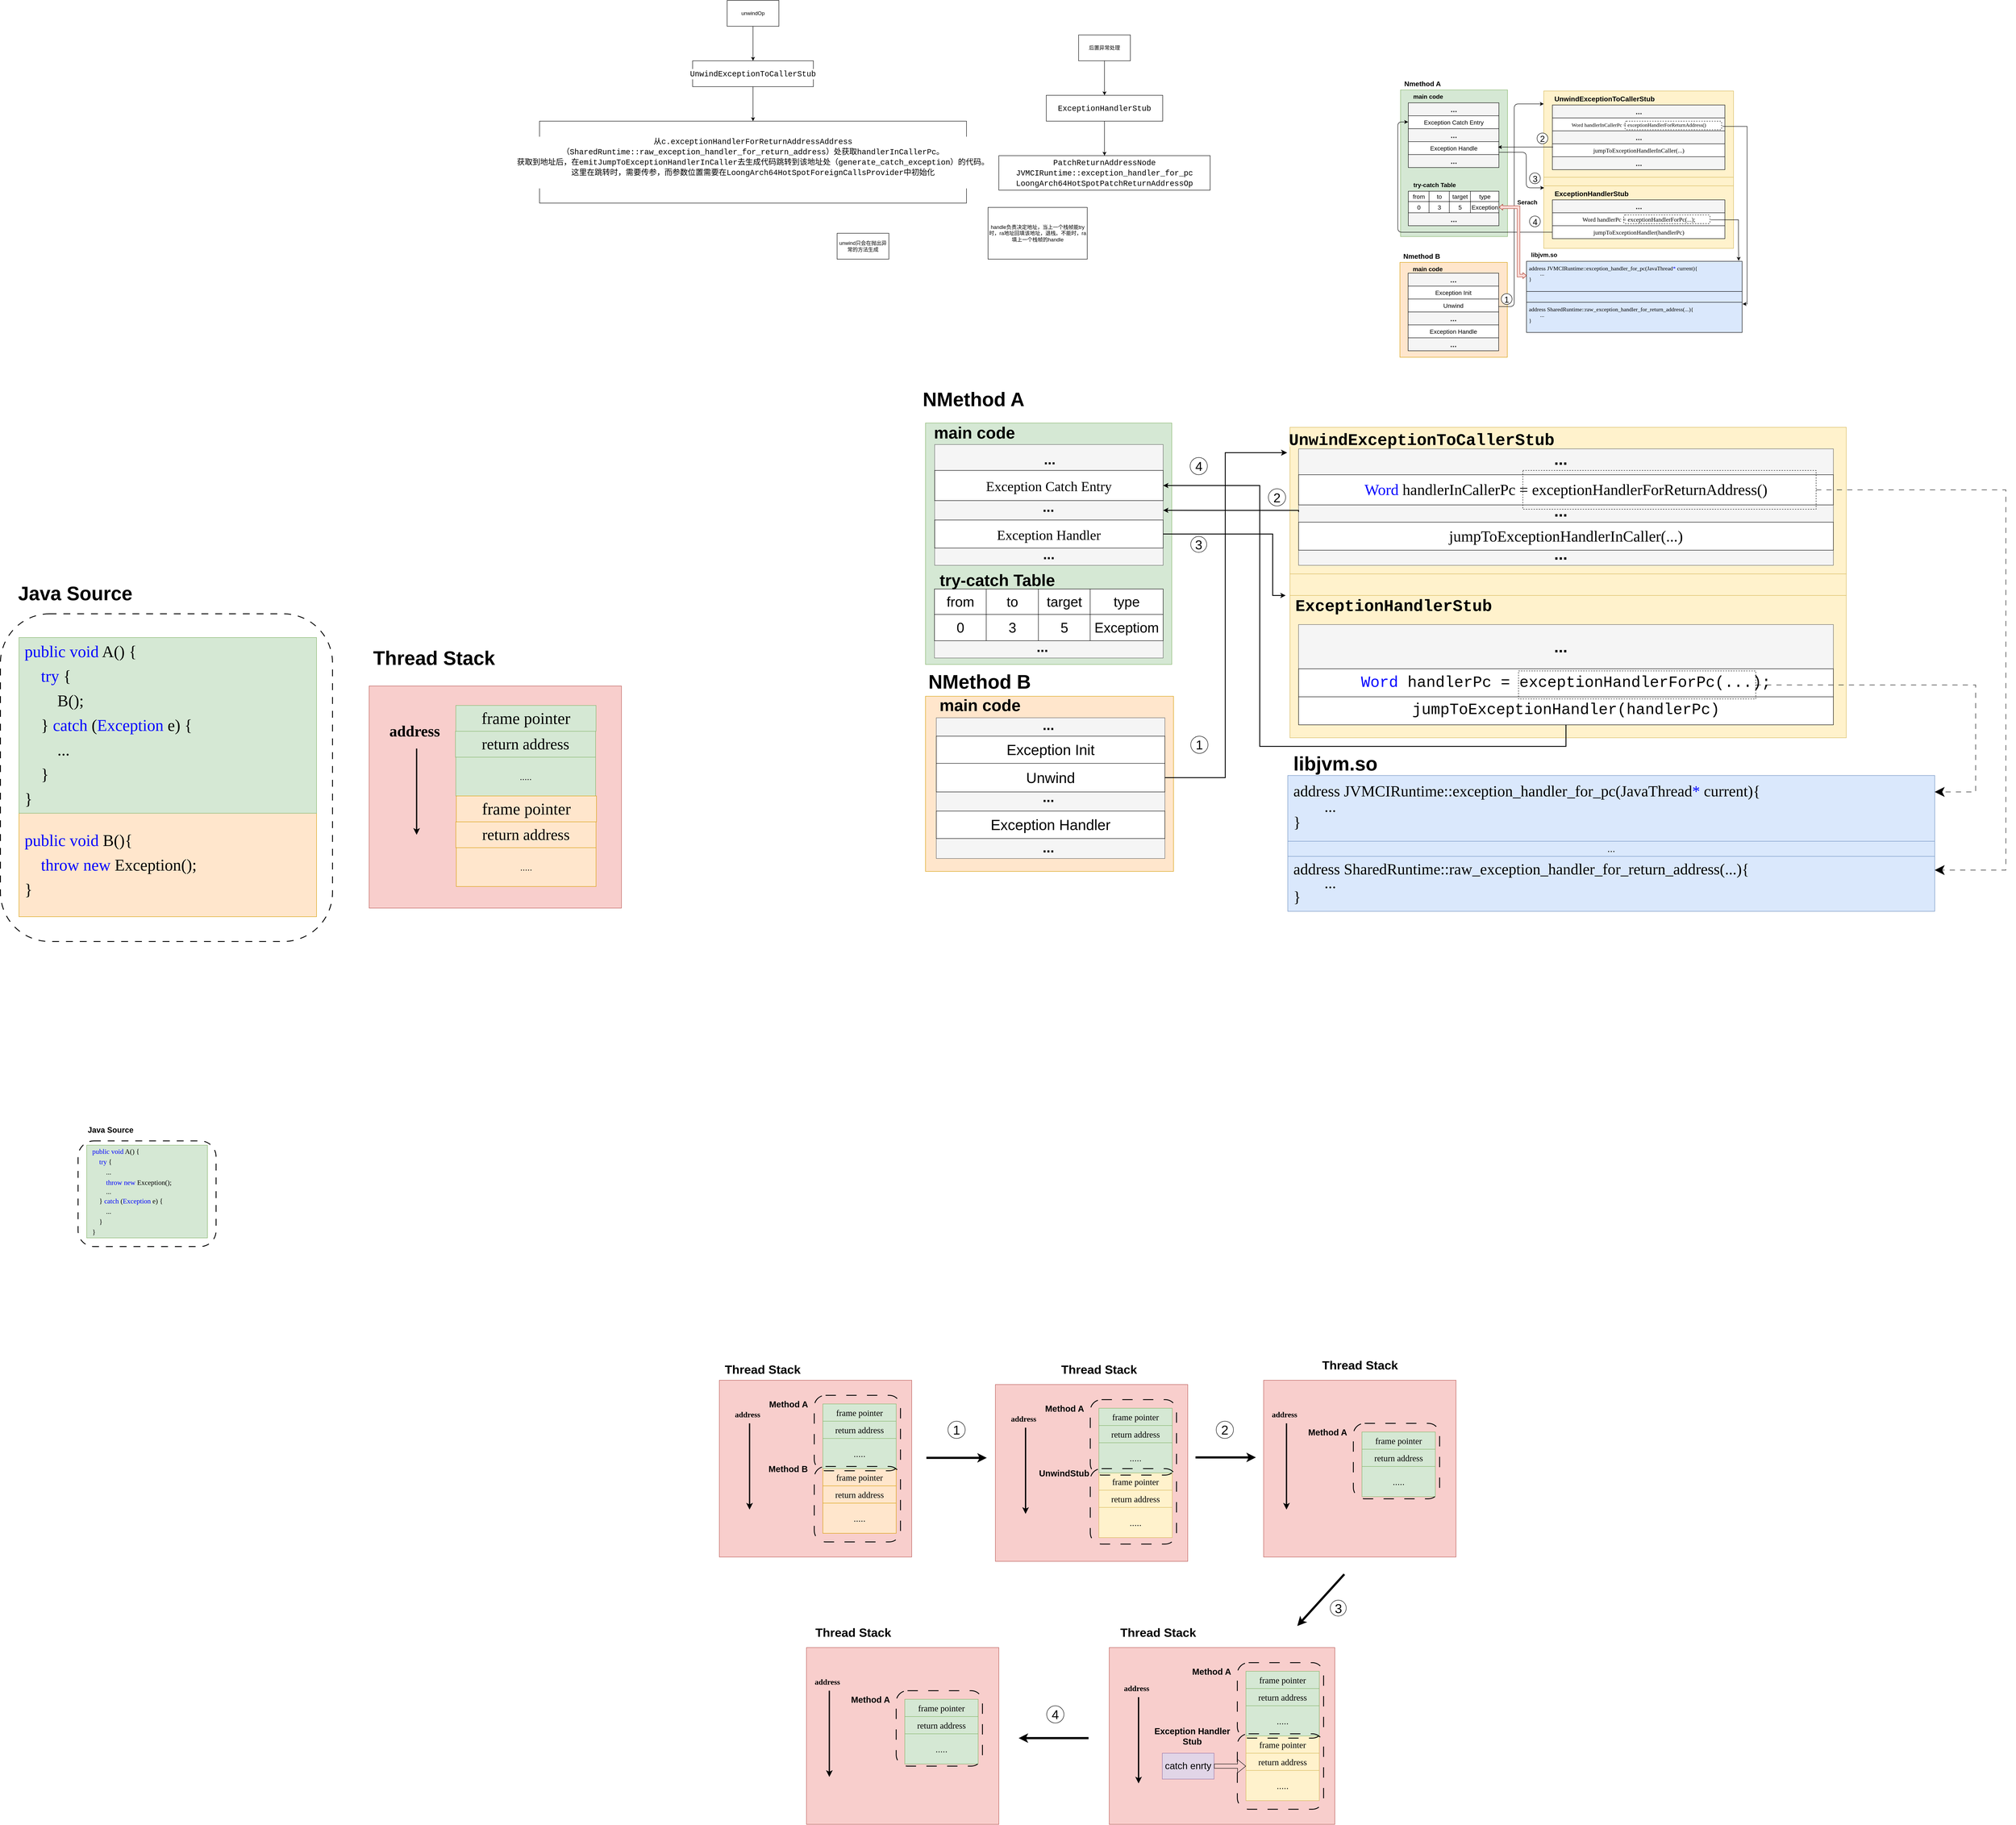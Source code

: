 <mxfile version="26.2.3">
  <diagram name="Page-1" id="4YrAdiVkWdqYPJvzFATW">
    <mxGraphModel dx="3683" dy="2255" grid="1" gridSize="10" guides="1" tooltips="1" connect="0" arrows="1" fold="1" page="1" pageScale="1" pageWidth="827" pageHeight="1169" math="0" shadow="0">
      <root>
        <mxCell id="0" />
        <mxCell id="1" parent="0" />
        <mxCell id="HK4cagfSHf1fofio1-Jj-4" value="" style="rounded=0;whiteSpace=wrap;html=1;fillColor=#fff2cc;strokeColor=#d6b656;" parent="1" vertex="1">
          <mxGeometry x="1998.5" y="260" width="440" height="145" as="geometry" />
        </mxCell>
        <mxCell id="HK4cagfSHf1fofio1-Jj-2" value="" style="rounded=0;whiteSpace=wrap;html=1;fillColor=#fff2cc;strokeColor=#d6b656;" parent="1" vertex="1">
          <mxGeometry x="1998.5" y="40" width="440" height="200" as="geometry" />
        </mxCell>
        <mxCell id="Ah--ztx97_iEk2Q2y2d8-46" value="" style="rounded=0;whiteSpace=wrap;html=1;fillColor=#ffe6cc;strokeColor=#d79b00;" parent="1" vertex="1">
          <mxGeometry x="1665" y="437.5" width="249" height="220" as="geometry" />
        </mxCell>
        <mxCell id="Ah--ztx97_iEk2Q2y2d8-43" value="" style="rounded=0;whiteSpace=wrap;html=1;fillColor=#d5e8d4;strokeColor=#82b366;" parent="1" vertex="1">
          <mxGeometry x="1666.5" y="37.5" width="248" height="340" as="geometry" />
        </mxCell>
        <mxCell id="Yd-jyAuAfmwtTGMBvbzd-26" value="" style="rounded=0;whiteSpace=wrap;html=1;fillColor=#ffe6cc;strokeColor=#d79b00;" parent="1" vertex="1">
          <mxGeometry x="565" y="1443.75" width="575" height="406.25" as="geometry" />
        </mxCell>
        <mxCell id="Yd-jyAuAfmwtTGMBvbzd-25" value="" style="rounded=0;whiteSpace=wrap;html=1;fillColor=#d5e8d4;strokeColor=#82b366;" parent="1" vertex="1">
          <mxGeometry x="565" y="810" width="571" height="560" as="geometry" />
        </mxCell>
        <mxCell id="Yd-jyAuAfmwtTGMBvbzd-23" value="" style="rounded=0;whiteSpace=wrap;html=1;fillColor=#f8cecc;strokeColor=#b85450;" parent="1" vertex="1">
          <mxGeometry x="-725" y="1420" width="585" height="515" as="geometry" />
        </mxCell>
        <mxCell id="Yd-jyAuAfmwtTGMBvbzd-8" value="" style="rounded=0;whiteSpace=wrap;html=1;fillColor=#fff2cc;strokeColor=#d6b656;" parent="1" vertex="1">
          <mxGeometry x="1410" y="1210" width="1290" height="330" as="geometry" />
        </mxCell>
        <mxCell id="Yd-jyAuAfmwtTGMBvbzd-7" value="" style="rounded=0;whiteSpace=wrap;html=1;fillColor=#fff2cc;strokeColor=#d6b656;" parent="1" vertex="1">
          <mxGeometry x="1410" y="1160" width="1290" height="50" as="geometry" />
        </mxCell>
        <mxCell id="Yd-jyAuAfmwtTGMBvbzd-1" value="" style="rounded=0;whiteSpace=wrap;html=1;fillColor=#fff2cc;strokeColor=#d6b656;" parent="1" vertex="1">
          <mxGeometry x="1410" y="820" width="1290" height="340" as="geometry" />
        </mxCell>
        <mxCell id="ouLHwBcPtctMDlgviZbk-109" value="" style="rounded=0;whiteSpace=wrap;html=1;fillColor=#f5f5f5;fontColor=#333333;strokeColor=#666666;" parent="1" vertex="1">
          <mxGeometry x="585.75" y="1195" width="530.25" height="160" as="geometry" />
        </mxCell>
        <mxCell id="r-9AEfIxWcx4-3-EoZzo-4" value="" style="edgeStyle=orthogonalEdgeStyle;rounded=0;orthogonalLoop=1;jettySize=auto;html=1;" parent="1" source="r-9AEfIxWcx4-3-EoZzo-1" target="r-9AEfIxWcx4-3-EoZzo-3" edge="1">
          <mxGeometry relative="1" as="geometry" />
        </mxCell>
        <mxCell id="r-9AEfIxWcx4-3-EoZzo-1" value="unwindOp" style="rounded=0;whiteSpace=wrap;html=1;" parent="1" vertex="1">
          <mxGeometry x="105" y="-170" width="120" height="60" as="geometry" />
        </mxCell>
        <mxCell id="r-9AEfIxWcx4-3-EoZzo-7" value="" style="edgeStyle=orthogonalEdgeStyle;rounded=0;orthogonalLoop=1;jettySize=auto;html=1;" parent="1" source="r-9AEfIxWcx4-3-EoZzo-3" target="r-9AEfIxWcx4-3-EoZzo-6" edge="1">
          <mxGeometry relative="1" as="geometry" />
        </mxCell>
        <mxCell id="r-9AEfIxWcx4-3-EoZzo-3" value="&lt;div style=&quot;background-color: rgb(255, 255, 255); font-family: Consolas, &amp;quot;Courier New&amp;quot;, monospace; font-size: 18px; line-height: 24px; white-space: pre;&quot;&gt;UnwindExceptionToCallerStub&lt;/div&gt;" style="rounded=0;whiteSpace=wrap;html=1;" parent="1" vertex="1">
          <mxGeometry x="25" y="-30" width="280" height="60" as="geometry" />
        </mxCell>
        <mxCell id="r-9AEfIxWcx4-3-EoZzo-6" value="&lt;div style=&quot;background-color: rgb(255, 255, 255); font-family: Consolas, &amp;quot;Courier New&amp;quot;, monospace; font-size: 18px; line-height: 24px; white-space: pre;&quot;&gt;从&lt;span style=&quot;color: light-dark(rgb(0, 0, 0), rgb(255, 255, 255));&quot;&gt;c.exceptionHandlerForReturnAddressAddress&lt;/span&gt;&lt;/div&gt;&lt;div style=&quot;background-color: rgb(255, 255, 255); font-family: Consolas, &amp;quot;Courier New&amp;quot;, monospace; font-size: 18px; line-height: 24px; white-space: pre;&quot;&gt;&lt;span style=&quot;color: light-dark(rgb(0, 0, 0), rgb(255, 255, 255));&quot;&gt;（&lt;/span&gt;&lt;span style=&quot;color: light-dark(rgb(0, 0, 0), rgb(255, 255, 255));&quot;&gt;SharedRuntime::raw_exception_handler_for_return_address&lt;/span&gt;&lt;span style=&quot;color: light-dark(rgb(0, 0, 0), rgb(255, 255, 255));&quot;&gt;）处获取&lt;/span&gt;&lt;span style=&quot;color: light-dark(rgb(0, 0, 0), rgb(255, 255, 255));&quot;&gt;handlerInCallerPc。&lt;/span&gt;&lt;/div&gt;&lt;div style=&quot;background-color: rgb(255, 255, 255); font-family: Consolas, &amp;quot;Courier New&amp;quot;, monospace; font-size: 18px; line-height: 24px; white-space: pre;&quot;&gt;&lt;span style=&quot;color: light-dark(rgb(0, 0, 0), rgb(255, 255, 255));&quot;&gt;获取到地址后，在&lt;/span&gt;&lt;span style=&quot;color: light-dark(rgb(0, 0, 0), rgb(255, 255, 255));&quot;&gt;emitJumpToExceptionHandlerInCaller去生成代码跳转到该地址处（&lt;/span&gt;&lt;span style=&quot;color: light-dark(rgb(0, 0, 0), rgb(255, 255, 255));&quot;&gt;generate_catch_exception&lt;/span&gt;&lt;span style=&quot;color: light-dark(rgb(0, 0, 0), rgb(255, 255, 255)); background-color: light-dark(rgb(255, 255, 255), rgb(18, 18, 18));&quot;&gt;）的代码。&lt;/span&gt;&lt;/div&gt;&lt;div style=&quot;background-color: rgb(255, 255, 255); font-family: Consolas, &amp;quot;Courier New&amp;quot;, monospace; font-size: 18px; line-height: 24px; white-space: pre;&quot;&gt;&lt;span style=&quot;color: light-dark(rgb(0, 0, 0), rgb(255, 255, 255));&quot;&gt;这里在跳转时，需要传参，而参数位置需要在&lt;/span&gt;&lt;span style=&quot;color: light-dark(rgb(0, 0, 0), rgb(255, 255, 255));&quot;&gt;LoongArch64HotSpotForeignCallsProvider中初始化&lt;/span&gt;&lt;/div&gt;&lt;div style=&quot;background-color: rgb(255, 255, 255); font-family: Consolas, &amp;quot;Courier New&amp;quot;, monospace; font-size: 18px; line-height: 24px; white-space: pre;&quot;&gt;&lt;span style=&quot;color: light-dark(rgb(0, 0, 0), rgb(255, 255, 255));&quot;&gt;&lt;br&gt;&lt;/span&gt;&lt;/div&gt;" style="rounded=0;whiteSpace=wrap;html=1;" parent="1" vertex="1">
          <mxGeometry x="-330" y="110" width="990" height="190" as="geometry" />
        </mxCell>
        <mxCell id="r-9AEfIxWcx4-3-EoZzo-10" value="" style="edgeStyle=orthogonalEdgeStyle;rounded=0;orthogonalLoop=1;jettySize=auto;html=1;" parent="1" source="r-9AEfIxWcx4-3-EoZzo-8" target="r-9AEfIxWcx4-3-EoZzo-9" edge="1">
          <mxGeometry relative="1" as="geometry" />
        </mxCell>
        <mxCell id="r-9AEfIxWcx4-3-EoZzo-8" value="后置异常处理" style="rounded=0;whiteSpace=wrap;html=1;" parent="1" vertex="1">
          <mxGeometry x="920" y="-90" width="120" height="60" as="geometry" />
        </mxCell>
        <mxCell id="r-9AEfIxWcx4-3-EoZzo-12" value="" style="edgeStyle=orthogonalEdgeStyle;rounded=0;orthogonalLoop=1;jettySize=auto;html=1;" parent="1" source="r-9AEfIxWcx4-3-EoZzo-9" target="r-9AEfIxWcx4-3-EoZzo-11" edge="1">
          <mxGeometry relative="1" as="geometry" />
        </mxCell>
        <mxCell id="r-9AEfIxWcx4-3-EoZzo-9" value="&lt;div style=&quot;background-color: rgb(255, 255, 255); font-family: Consolas, &amp;quot;Courier New&amp;quot;, monospace; font-size: 18px; line-height: 24px; white-space: pre;&quot;&gt;ExceptionHandlerStub&lt;/div&gt;" style="whiteSpace=wrap;html=1;rounded=0;" parent="1" vertex="1">
          <mxGeometry x="845" y="50" width="270" height="60" as="geometry" />
        </mxCell>
        <mxCell id="r-9AEfIxWcx4-3-EoZzo-11" value="&lt;div style=&quot;background-color: rgb(255, 255, 255); font-family: Consolas, &amp;quot;Courier New&amp;quot;, monospace; font-size: 18px; line-height: 24px; white-space: pre;&quot;&gt;PatchReturnAddressNode&lt;/div&gt;&lt;div style=&quot;background-color: rgb(255, 255, 255); font-family: Consolas, &amp;quot;Courier New&amp;quot;, monospace; font-size: 18px; line-height: 24px; white-space: pre;&quot;&gt;&lt;div style=&quot;line-height: 24px;&quot;&gt;JVMCIRuntime::exception_handler_for_pc&lt;/div&gt;&lt;div style=&quot;line-height: 24px;&quot;&gt;&lt;div style=&quot;line-height: 24px;&quot;&gt;LoongArch64HotSpotPatchReturnAddressOp&lt;/div&gt;&lt;/div&gt;&lt;/div&gt;" style="whiteSpace=wrap;html=1;rounded=0;" parent="1" vertex="1">
          <mxGeometry x="735" y="190" width="490" height="80" as="geometry" />
        </mxCell>
        <mxCell id="r-9AEfIxWcx4-3-EoZzo-14" value="handle负责决定地址，当上一个栈帧能try时，ra地址回填该地址，退栈。不能时，ra填上一个栈帧的handle" style="whiteSpace=wrap;html=1;" parent="1" vertex="1">
          <mxGeometry x="710" y="310" width="230" height="120" as="geometry" />
        </mxCell>
        <mxCell id="r-9AEfIxWcx4-3-EoZzo-15" value="unwind只会在抛出异常的方法生成" style="whiteSpace=wrap;html=1;" parent="1" vertex="1">
          <mxGeometry x="360" y="370" width="120" height="60" as="geometry" />
        </mxCell>
        <mxCell id="EBi-hcrwRFbOIUl8jDD--5" value="&lt;div style=&quot;white-space: pre; line-height: 150%;&quot;&gt;&lt;div&gt;&lt;font face=&quot;Verdana&quot; style=&quot;line-height: 150%; font-size: 38px;&quot;&gt;&lt;span style=&quot;color: rgb(0, 0, 255);&quot;&gt;public&lt;/span&gt; &lt;span style=&quot;color: rgb(0, 0, 255);&quot;&gt;void&lt;/span&gt; B(){&lt;/font&gt;&lt;/div&gt;&lt;div&gt;&lt;font face=&quot;Verdana&quot; style=&quot;line-height: 150%; font-size: 38px;&quot;&gt;&amp;nbsp; &amp;nbsp; &lt;span style=&quot;color: rgb(0, 0, 255);&quot;&gt;throw&lt;/span&gt; &lt;span style=&quot;color: rgb(0, 0, 255);&quot;&gt;new&lt;/span&gt; Exception();&lt;/font&gt;&lt;/div&gt;&lt;div&gt;&lt;font face=&quot;Verdana&quot; style=&quot;line-height: 150%; font-size: 38px;&quot;&gt;}&lt;/font&gt;&lt;/div&gt;&lt;/div&gt;" style="rounded=0;whiteSpace=wrap;html=1;align=left;fillColor=#ffe6cc;strokeColor=#d79b00;spacing=13;" parent="1" vertex="1">
          <mxGeometry x="-1537" y="1715" width="690" height="240" as="geometry" />
        </mxCell>
        <mxCell id="EBi-hcrwRFbOIUl8jDD--7" value="&lt;div style=&quot;white-space: pre; line-height: 150%;&quot;&gt;&lt;div&gt;&lt;font face=&quot;Verdana&quot; style=&quot;line-height: 150%; font-size: 38px;&quot;&gt;&lt;span style=&quot;color: rgb(0, 0, 255);&quot;&gt;public&lt;/span&gt; &lt;span style=&quot;color: rgb(0, 0, 255);&quot;&gt;void&lt;/span&gt; A() {&lt;/font&gt;&lt;/div&gt;&lt;div&gt;&lt;font face=&quot;Verdana&quot; style=&quot;line-height: 150%; font-size: 38px;&quot;&gt;&amp;nbsp; &amp;nbsp; &lt;span style=&quot;background-color: light-dark(rgb(213, 232, 212), rgb(255, 255, 255));&quot;&gt;&lt;span style=&quot;color: rgb(0, 0, 255);&quot;&gt;try&lt;/span&gt;&lt;span style=&quot;color: light-dark(rgb(0, 0, 0), rgb(255, 255, 255));&quot;&gt; {&lt;/span&gt;&lt;/span&gt;&lt;/font&gt;&lt;/div&gt;&lt;div&gt;&lt;div&gt;&lt;font face=&quot;Verdana&quot; style=&quot;background-color: light-dark(rgb(213, 232, 212), rgb(255, 255, 255)); line-height: 150%; font-size: 38px;&quot;&gt;&amp;nbsp; &amp;nbsp;     B();&lt;/font&gt;&lt;/div&gt;&lt;div&gt;&lt;font face=&quot;Verdana&quot; style=&quot;background-color: light-dark(rgb(213, 232, 212), rgb(255, 255, 255)); line-height: 150%; font-size: 38px;&quot;&gt;    } &lt;span style=&quot;color: rgb(0, 0, 255);&quot;&gt;catch&lt;/span&gt; (&lt;span style=&quot;color: rgb(0, 0, 255);&quot;&gt;Exception&lt;/span&gt; e) {&lt;/font&gt;&lt;/div&gt;&lt;div&gt;&lt;font face=&quot;Verdana&quot; style=&quot;background-color: light-dark(rgb(213, 232, 212), rgb(255, 255, 255)); line-height: 150%; font-size: 38px;&quot;&gt;&amp;nbsp; &amp;nbsp;     &lt;font style=&quot;color: rgb(0, 0, 0);&quot;&gt;...&lt;/font&gt;&lt;/font&gt;&lt;/div&gt;&lt;/div&gt;&lt;div&gt;&lt;font face=&quot;Verdana&quot; style=&quot;line-height: 150%; font-size: 38px;&quot;&gt;&lt;span style=&quot;color: light-dark(rgb(0, 0, 0), rgb(255, 255, 255)); background-color: light-dark(rgb(213, 232, 212), rgb(255, 255, 255));&quot;&gt;    }&lt;/span&gt;&lt;/font&gt;&lt;/div&gt;&lt;div&gt;&lt;font face=&quot;Verdana&quot; style=&quot;line-height: 150%; font-size: 38px;&quot;&gt;}&lt;/font&gt;&lt;/div&gt;&lt;/div&gt;" style="rounded=0;whiteSpace=wrap;html=1;align=left;fillColor=#d5e8d4;strokeColor=#82b366;spacing=13;" parent="1" vertex="1">
          <mxGeometry x="-1537" y="1307.5" width="690" height="407.5" as="geometry" />
        </mxCell>
        <mxCell id="EBi-hcrwRFbOIUl8jDD--14" value="" style="rounded=0;whiteSpace=wrap;html=1;fillColor=#f5f5f5;fontColor=#333333;strokeColor=#666666;" parent="1" vertex="1">
          <mxGeometry x="590" y="1493.75" width="530" height="326.25" as="geometry" />
        </mxCell>
        <mxCell id="EBi-hcrwRFbOIUl8jDD--15" value="&lt;font&gt;Exception Init&lt;/font&gt;" style="rounded=0;whiteSpace=wrap;html=1;fontSize=34;" parent="1" vertex="1">
          <mxGeometry x="590" y="1536.25" width="530" height="63.75" as="geometry" />
        </mxCell>
        <mxCell id="EBi-hcrwRFbOIUl8jDD--16" value="&lt;b&gt;&lt;font style=&quot;font-size: 45px;&quot;&gt;NMethod B&lt;/font&gt;&lt;/b&gt;" style="text;html=1;align=center;verticalAlign=middle;resizable=0;points=[];autosize=1;strokeColor=none;fillColor=none;" parent="1" vertex="1">
          <mxGeometry x="560" y="1375" width="260" height="70" as="geometry" />
        </mxCell>
        <mxCell id="EBi-hcrwRFbOIUl8jDD--17" value="&lt;b&gt;&lt;font&gt;main code&lt;/font&gt;&lt;/b&gt;" style="text;html=1;align=center;verticalAlign=middle;resizable=0;points=[];autosize=1;strokeColor=none;fillColor=none;fontSize=38;" parent="1" vertex="1">
          <mxGeometry x="586.25" y="1435" width="210" height="60" as="geometry" />
        </mxCell>
        <mxCell id="EBi-hcrwRFbOIUl8jDD--21" value="&lt;b&gt;&lt;font&gt;...&lt;/font&gt;&lt;/b&gt;" style="text;html=1;align=center;verticalAlign=middle;whiteSpace=wrap;rounded=0;fontSize=32;" parent="1" vertex="1">
          <mxGeometry x="820" y="1496.25" width="60" height="30" as="geometry" />
        </mxCell>
        <mxCell id="EBi-hcrwRFbOIUl8jDD--22" value="&lt;b&gt;&lt;font&gt;...&lt;/font&gt;&lt;/b&gt;" style="text;html=1;align=center;verticalAlign=middle;whiteSpace=wrap;rounded=0;fontSize=32;" parent="1" vertex="1">
          <mxGeometry x="820" y="1662.5" width="60" height="30" as="geometry" />
        </mxCell>
        <mxCell id="EBi-hcrwRFbOIUl8jDD--23" value="&lt;b&gt;&lt;font&gt;...&lt;/font&gt;&lt;/b&gt;" style="text;html=1;align=center;verticalAlign=middle;whiteSpace=wrap;rounded=0;fontSize=32;" parent="1" vertex="1">
          <mxGeometry x="820" y="1780" width="60" height="30" as="geometry" />
        </mxCell>
        <mxCell id="ouLHwBcPtctMDlgviZbk-4" value="&lt;font face=&quot;Verdana&quot; style=&quot;font-size: 36px;&quot;&gt;return address&lt;/font&gt;" style="rounded=0;whiteSpace=wrap;html=1;fillColor=#d5e8d4;strokeColor=#82b366;" parent="1" vertex="1">
          <mxGeometry x="-525" y="1525" width="325" height="60" as="geometry" />
        </mxCell>
        <mxCell id="ouLHwBcPtctMDlgviZbk-5" value="&lt;font face=&quot;Verdana&quot; style=&quot;font-size: 38px;&quot;&gt;frame pointer&lt;/font&gt;" style="rounded=0;whiteSpace=wrap;html=1;fillColor=#d5e8d4;strokeColor=#82b366;spacing=13;" parent="1" vertex="1">
          <mxGeometry x="-524" y="1465" width="325" height="60" as="geometry" />
        </mxCell>
        <mxCell id="ouLHwBcPtctMDlgviZbk-6" value="&lt;font style=&quot;font-size: 20px;&quot;&gt;.....&lt;/font&gt;" style="rounded=0;whiteSpace=wrap;html=1;fillColor=#d5e8d4;strokeColor=#82b366;" parent="1" vertex="1">
          <mxGeometry x="-524" y="1585" width="324" height="90" as="geometry" />
        </mxCell>
        <mxCell id="ouLHwBcPtctMDlgviZbk-41" value="" style="rounded=0;whiteSpace=wrap;html=1;fillColor=#f5f5f5;fontColor=#333333;strokeColor=#666666;" parent="1" vertex="1">
          <mxGeometry x="586.25" y="860" width="529.75" height="280" as="geometry" />
        </mxCell>
        <mxCell id="ouLHwBcPtctMDlgviZbk-42" value="&lt;font style=&quot;font-size: 32px;&quot; face=&quot;Verdana&quot;&gt;Exception Catch Entry&lt;/font&gt;" style="rounded=0;whiteSpace=wrap;html=1;fontSize=38;" parent="1" vertex="1">
          <mxGeometry x="586.25" y="920" width="529.75" height="70" as="geometry" />
        </mxCell>
        <mxCell id="ouLHwBcPtctMDlgviZbk-43" value="&lt;b&gt;&lt;font&gt;NMethod A&lt;/font&gt;&lt;/b&gt;" style="text;html=1;align=center;verticalAlign=middle;resizable=0;points=[];autosize=1;strokeColor=none;fillColor=none;fontSize=45;" parent="1" vertex="1">
          <mxGeometry x="546" y="720" width="260" height="70" as="geometry" />
        </mxCell>
        <mxCell id="ouLHwBcPtctMDlgviZbk-44" value="&lt;b&gt;&lt;font&gt;main code&lt;/font&gt;&lt;/b&gt;" style="text;html=1;align=center;verticalAlign=middle;resizable=0;points=[];autosize=1;strokeColor=none;fillColor=none;fontSize=38;" parent="1" vertex="1">
          <mxGeometry x="572.75" y="802.5" width="210" height="60" as="geometry" />
        </mxCell>
        <mxCell id="nb-IQWLhUaKO_YwvdvKN-8" style="edgeStyle=orthogonalEdgeStyle;rounded=0;orthogonalLoop=1;jettySize=auto;html=1;strokeWidth=2;" parent="1" source="ouLHwBcPtctMDlgviZbk-45" edge="1">
          <mxGeometry relative="1" as="geometry">
            <mxPoint x="1400" y="1210" as="targetPoint" />
            <Array as="points">
              <mxPoint x="1370" y="1068" />
              <mxPoint x="1370" y="1210" />
              <mxPoint x="1400" y="1210" />
            </Array>
          </mxGeometry>
        </mxCell>
        <mxCell id="ouLHwBcPtctMDlgviZbk-45" value="&lt;font style=&quot;font-size: 32px;&quot; face=&quot;Verdana&quot;&gt;Exception Handler&lt;/font&gt;" style="rounded=0;whiteSpace=wrap;html=1;fontSize=38;" parent="1" vertex="1">
          <mxGeometry x="586.25" y="1035" width="529.75" height="65" as="geometry" />
        </mxCell>
        <mxCell id="ouLHwBcPtctMDlgviZbk-46" value="&lt;b&gt;&lt;font&gt;...&lt;/font&gt;&lt;/b&gt;" style="text;html=1;align=center;verticalAlign=middle;whiteSpace=wrap;rounded=0;fontSize=32;" parent="1" vertex="1">
          <mxGeometry x="822.5" y="880" width="60" height="30" as="geometry" />
        </mxCell>
        <mxCell id="ouLHwBcPtctMDlgviZbk-47" value="&lt;b&gt;&lt;font&gt;...&lt;/font&gt;&lt;/b&gt;" style="text;html=1;align=center;verticalAlign=middle;whiteSpace=wrap;rounded=0;fontSize=32;" parent="1" vertex="1">
          <mxGeometry x="820" y="990" width="60" height="30" as="geometry" />
        </mxCell>
        <mxCell id="ouLHwBcPtctMDlgviZbk-48" value="&lt;b&gt;&lt;font&gt;...&lt;/font&gt;&lt;/b&gt;" style="text;html=1;align=center;verticalAlign=middle;whiteSpace=wrap;rounded=0;fontSize=32;" parent="1" vertex="1">
          <mxGeometry x="821.13" y="1100" width="60" height="30" as="geometry" />
        </mxCell>
        <mxCell id="ouLHwBcPtctMDlgviZbk-59" value="" style="shape=table;startSize=0;container=1;collapsible=0;childLayout=tableLayout;fontSize=16;" parent="1" vertex="1">
          <mxGeometry x="585.75" y="1195" width="530.25" height="120" as="geometry" />
        </mxCell>
        <mxCell id="ouLHwBcPtctMDlgviZbk-75" style="shape=tableRow;horizontal=0;startSize=0;swimlaneHead=0;swimlaneBody=0;strokeColor=inherit;top=0;left=0;bottom=0;right=0;collapsible=0;dropTarget=0;fillColor=none;points=[[0,0.5],[1,0.5]];portConstraint=eastwest;fontSize=16;" parent="ouLHwBcPtctMDlgviZbk-59" vertex="1">
          <mxGeometry width="530.25" height="59" as="geometry" />
        </mxCell>
        <mxCell id="ouLHwBcPtctMDlgviZbk-76" value="&lt;font&gt;from&lt;/font&gt;" style="shape=partialRectangle;html=1;whiteSpace=wrap;connectable=0;strokeColor=inherit;overflow=hidden;fillColor=none;top=0;left=0;bottom=0;right=0;pointerEvents=1;fontSize=32;" parent="ouLHwBcPtctMDlgviZbk-75" vertex="1">
          <mxGeometry width="120" height="59" as="geometry">
            <mxRectangle width="120" height="59" as="alternateBounds" />
          </mxGeometry>
        </mxCell>
        <mxCell id="ouLHwBcPtctMDlgviZbk-77" value="&lt;font&gt;to&lt;/font&gt;" style="shape=partialRectangle;html=1;whiteSpace=wrap;connectable=0;strokeColor=inherit;overflow=hidden;fillColor=none;top=0;left=0;bottom=0;right=0;pointerEvents=1;fontSize=32;" parent="ouLHwBcPtctMDlgviZbk-75" vertex="1">
          <mxGeometry x="120" width="121" height="59" as="geometry">
            <mxRectangle width="121" height="59" as="alternateBounds" />
          </mxGeometry>
        </mxCell>
        <mxCell id="ouLHwBcPtctMDlgviZbk-81" value="&lt;font&gt;target&lt;/font&gt;" style="shape=partialRectangle;html=1;whiteSpace=wrap;connectable=0;strokeColor=inherit;overflow=hidden;fillColor=none;top=0;left=0;bottom=0;right=0;pointerEvents=1;fontSize=32;" parent="ouLHwBcPtctMDlgviZbk-75" vertex="1">
          <mxGeometry x="241" width="120" height="59" as="geometry">
            <mxRectangle width="120" height="59" as="alternateBounds" />
          </mxGeometry>
        </mxCell>
        <mxCell id="ouLHwBcPtctMDlgviZbk-82" value="&lt;font&gt;type&lt;/font&gt;" style="shape=partialRectangle;html=1;whiteSpace=wrap;connectable=0;strokeColor=inherit;overflow=hidden;fillColor=none;top=0;left=0;bottom=0;right=0;pointerEvents=1;fontSize=32;" parent="ouLHwBcPtctMDlgviZbk-75" vertex="1">
          <mxGeometry x="361" width="169" height="59" as="geometry">
            <mxRectangle width="169" height="59" as="alternateBounds" />
          </mxGeometry>
        </mxCell>
        <mxCell id="ouLHwBcPtctMDlgviZbk-83" style="shape=tableRow;horizontal=0;startSize=0;swimlaneHead=0;swimlaneBody=0;strokeColor=inherit;top=0;left=0;bottom=0;right=0;collapsible=0;dropTarget=0;fillColor=none;points=[[0,0.5],[1,0.5]];portConstraint=eastwest;fontSize=16;" parent="ouLHwBcPtctMDlgviZbk-59" vertex="1">
          <mxGeometry y="59" width="530.25" height="61" as="geometry" />
        </mxCell>
        <mxCell id="ouLHwBcPtctMDlgviZbk-84" value="0" style="shape=partialRectangle;html=1;whiteSpace=wrap;connectable=0;strokeColor=inherit;overflow=hidden;fillColor=none;top=0;left=0;bottom=0;right=0;pointerEvents=1;fontSize=32;" parent="ouLHwBcPtctMDlgviZbk-83" vertex="1">
          <mxGeometry width="120" height="61" as="geometry">
            <mxRectangle width="120" height="61" as="alternateBounds" />
          </mxGeometry>
        </mxCell>
        <mxCell id="ouLHwBcPtctMDlgviZbk-85" value="3" style="shape=partialRectangle;html=1;whiteSpace=wrap;connectable=0;strokeColor=inherit;overflow=hidden;fillColor=none;top=0;left=0;bottom=0;right=0;pointerEvents=1;fontSize=32;" parent="ouLHwBcPtctMDlgviZbk-83" vertex="1">
          <mxGeometry x="120" width="121" height="61" as="geometry">
            <mxRectangle width="121" height="61" as="alternateBounds" />
          </mxGeometry>
        </mxCell>
        <mxCell id="ouLHwBcPtctMDlgviZbk-86" value="5" style="shape=partialRectangle;html=1;whiteSpace=wrap;connectable=0;strokeColor=inherit;overflow=hidden;fillColor=none;top=0;left=0;bottom=0;right=0;pointerEvents=1;fontSize=32;" parent="ouLHwBcPtctMDlgviZbk-83" vertex="1">
          <mxGeometry x="241" width="120" height="61" as="geometry">
            <mxRectangle width="120" height="61" as="alternateBounds" />
          </mxGeometry>
        </mxCell>
        <mxCell id="ouLHwBcPtctMDlgviZbk-87" value="Exceptiom" style="shape=partialRectangle;html=1;whiteSpace=wrap;connectable=0;strokeColor=inherit;overflow=hidden;fillColor=none;top=0;left=0;bottom=0;right=0;pointerEvents=1;fontSize=32;" parent="ouLHwBcPtctMDlgviZbk-83" vertex="1">
          <mxGeometry x="361" width="169" height="61" as="geometry">
            <mxRectangle width="169" height="61" as="alternateBounds" />
          </mxGeometry>
        </mxCell>
        <mxCell id="ouLHwBcPtctMDlgviZbk-110" value="&lt;b&gt;&lt;font style=&quot;font-size: 38px;&quot;&gt;try-catch Table&lt;/font&gt;&lt;/b&gt;" style="text;html=1;align=center;verticalAlign=middle;resizable=0;points=[];autosize=1;strokeColor=none;fillColor=none;" parent="1" vertex="1">
          <mxGeometry x="586.25" y="1145" width="290" height="60" as="geometry" />
        </mxCell>
        <mxCell id="ouLHwBcPtctMDlgviZbk-111" value="&lt;div style=&quot;line-height: 24px;&quot;&gt;&lt;div style=&quot;white-space: pre;&quot;&gt;&lt;div style=&quot;line-height: 24px;&quot;&gt;&lt;div style=&quot;line-height: 24px;&quot;&gt;&lt;span style=&quot;background-color: light-dark(rgb(218, 232, 252), rgb(18, 18, 18));&quot;&gt;&lt;font face=&quot;Verdana&quot; style=&quot;font-size: 36px;&quot;&gt;address SharedRuntime::raw_exception_handler_for_return_address(...){&lt;/font&gt;&lt;/span&gt;&lt;/div&gt;&lt;div style=&quot;line-height: 24px;&quot;&gt;&lt;span style=&quot;background-color: light-dark(rgb(218, 232, 252), rgb(18, 18, 18));&quot;&gt;&lt;font face=&quot;Verdana&quot; style=&quot;font-size: 36px;&quot;&gt;&lt;span style=&quot;white-space: pre;&quot;&gt;&#x9;&lt;/span&gt;...&lt;br&gt;&lt;/font&gt;&lt;/span&gt;&lt;/div&gt;&lt;div style=&quot;line-height: 24px;&quot;&gt;&lt;span style=&quot;background-color: light-dark(rgb(218, 232, 252), rgb(18, 18, 18));&quot;&gt;&lt;font face=&quot;Verdana&quot; style=&quot;font-size: 36px;&quot;&gt;}&lt;/font&gt;&lt;/span&gt;&lt;/div&gt;&lt;/div&gt;&lt;/div&gt;&lt;/div&gt;" style="rounded=0;whiteSpace=wrap;html=1;fillColor=#dae8fc;strokeColor=#6c8ebf;align=left;verticalAlign=top;spacing=13;" parent="1" vertex="1">
          <mxGeometry x="1405" y="1815" width="1500" height="127.5" as="geometry" />
        </mxCell>
        <mxCell id="ouLHwBcPtctMDlgviZbk-112" value="&lt;font style=&quot;font-size: 45px;&quot;&gt;&lt;b&gt;libjvm.so&lt;/b&gt;&lt;/font&gt;" style="text;html=1;align=center;verticalAlign=middle;resizable=0;points=[];autosize=1;strokeColor=none;fillColor=none;fontSize=28;" parent="1" vertex="1">
          <mxGeometry x="1405" y="1565" width="220" height="70" as="geometry" />
        </mxCell>
        <mxCell id="ouLHwBcPtctMDlgviZbk-113" value="&lt;font style=&quot;font-size: 22px;&quot;&gt;...&lt;/font&gt;" style="rounded=0;whiteSpace=wrap;html=1;fillColor=#dae8fc;strokeColor=#6c8ebf;" parent="1" vertex="1">
          <mxGeometry x="1405" y="1780" width="1500" height="35" as="geometry" />
        </mxCell>
        <mxCell id="ouLHwBcPtctMDlgviZbk-114" value="&lt;div style=&quot;forced-color-adjust: none; color: rgb(0, 0, 0); font-style: normal; font-variant-ligatures: normal; font-variant-caps: normal; font-weight: 400; letter-spacing: normal; orphans: 2; text-indent: 0px; text-transform: none; widows: 2; word-spacing: 0px; -webkit-text-stroke-width: 0px; white-space: pre; text-decoration-thickness: initial; text-decoration-style: initial; text-decoration-color: initial;&quot;&gt;&lt;div style=&quot;line-height: 100%;&quot;&gt;&lt;div&gt;&lt;span style=&quot;background-color: light-dark(rgb(218, 232, 252), rgb(237, 237, 237));&quot;&gt;&lt;font face=&quot;Verdana&quot; style=&quot;line-height: 100%; font-size: 36px;&quot;&gt;address JVMCIRuntime::exception_handler_for_pc(JavaThread&lt;span style=&quot;color: rgb(0, 0, 255);&quot;&gt;*&lt;/span&gt; current){&lt;/font&gt;&lt;/span&gt;&lt;/div&gt;&lt;div&gt;&lt;span style=&quot;background-color: light-dark(rgb(218, 232, 252), rgb(237, 237, 237));&quot;&gt;&lt;font face=&quot;Verdana&quot; style=&quot;line-height: 100%; font-size: 36px;&quot;&gt;&#x9;...&lt;br&gt;&lt;/font&gt;&lt;/span&gt;&lt;/div&gt;&lt;div&gt;&lt;span style=&quot;background-color: light-dark(rgb(218, 232, 252), rgb(237, 237, 237));&quot;&gt;&lt;font face=&quot;Verdana&quot; style=&quot;line-height: 100%; font-size: 36px;&quot;&gt;}&lt;/font&gt;&lt;/span&gt;&lt;/div&gt;&lt;/div&gt;&lt;/div&gt;" style="text;whiteSpace=wrap;html=1;fillColor=#dae8fc;strokeColor=#6c8ebf;spacing=13;verticalAlign=top;align=left;" parent="1" vertex="1">
          <mxGeometry x="1405" y="1627.5" width="1500" height="152.5" as="geometry" />
        </mxCell>
        <mxCell id="ouLHwBcPtctMDlgviZbk-121" value="&lt;span style=&quot;font-family: Consolas, &amp;quot;Courier New&amp;quot;, monospace; white-space-collapse: preserve; background-color: light-dark(rgb(255, 242, 204), rgb(255, 255, 255));&quot;&gt;&lt;font style=&quot;font-size: 38px;&quot;&gt;&lt;b style=&quot;&quot;&gt;UnwindExceptionToCallerStub&lt;/b&gt;&lt;/font&gt;&lt;/span&gt;" style="text;html=1;align=center;verticalAlign=middle;resizable=0;points=[];autosize=1;strokeColor=none;fillColor=none;" parent="1" vertex="1">
          <mxGeometry x="1420" y="820" width="590" height="60" as="geometry" />
        </mxCell>
        <mxCell id="ouLHwBcPtctMDlgviZbk-122" value="" style="rounded=0;whiteSpace=wrap;html=1;fillColor=#f5f5f5;fontColor=#333333;strokeColor=#666666;" parent="1" vertex="1">
          <mxGeometry x="1430" y="870" width="1240" height="270" as="geometry" />
        </mxCell>
        <mxCell id="ouLHwBcPtctMDlgviZbk-123" value="&lt;div style=&quot;background-color: rgb(255, 255, 255); line-height: 24px; white-space: pre;&quot;&gt;&lt;font face=&quot;Verdana&quot; style=&quot;font-size: 36px; line-height: 100%;&quot;&gt;&lt;span style=&quot;color: rgb(0, 0, 255);&quot;&gt;Word&lt;/span&gt; handlerInCallerPc = exceptionHandlerForReturnAddress()&lt;/font&gt;&lt;/div&gt;" style="rounded=0;whiteSpace=wrap;html=1;" parent="1" vertex="1">
          <mxGeometry x="1430" y="930" width="1240" height="70" as="geometry" />
        </mxCell>
        <mxCell id="Yd-jyAuAfmwtTGMBvbzd-15" style="edgeStyle=orthogonalEdgeStyle;rounded=0;orthogonalLoop=1;jettySize=auto;html=1;entryX=1;entryY=0.75;entryDx=0;entryDy=0;exitX=0;exitY=0.5;exitDx=0;exitDy=0;strokeWidth=2;" parent="1" edge="1">
          <mxGeometry relative="1" as="geometry">
            <mxPoint x="1430" y="1016.3" as="sourcePoint" />
            <mxPoint x="1116" y="1012.55" as="targetPoint" />
            <Array as="points">
              <mxPoint x="1430" y="1012.55" />
            </Array>
          </mxGeometry>
        </mxCell>
        <mxCell id="ouLHwBcPtctMDlgviZbk-124" value="&lt;div style=&quot;background-color: rgb(255, 255, 255); line-height: 24px; white-space: pre;&quot;&gt;&lt;font face=&quot;Verdana&quot; style=&quot;font-size: 36px; line-height: 100%;&quot;&gt;jumpToExceptionHandlerInCaller(...)&lt;/font&gt;&lt;/div&gt;" style="rounded=0;whiteSpace=wrap;html=1;" parent="1" vertex="1">
          <mxGeometry x="1430" y="1040" width="1240" height="65" as="geometry" />
        </mxCell>
        <mxCell id="ouLHwBcPtctMDlgviZbk-128" value="&lt;span style=&quot;font-family: Consolas, &amp;quot;Courier New&amp;quot;, monospace; white-space-collapse: preserve; background-color: light-dark(rgb(255, 242, 204), rgb(255, 255, 255));&quot;&gt;&lt;font style=&quot;font-size: 38px;&quot;&gt;&lt;b style=&quot;&quot;&gt;ExceptionHandlerStub&lt;/b&gt;&lt;/font&gt;&lt;/span&gt;" style="text;html=1;align=center;verticalAlign=middle;resizable=0;points=[];autosize=1;strokeColor=none;fillColor=none;" parent="1" vertex="1">
          <mxGeometry x="1430" y="1205" width="440" height="60" as="geometry" />
        </mxCell>
        <mxCell id="ouLHwBcPtctMDlgviZbk-129" value="" style="rounded=0;whiteSpace=wrap;html=1;fillColor=#f5f5f5;fontColor=#333333;strokeColor=#666666;" parent="1" vertex="1">
          <mxGeometry x="1430" y="1277.5" width="1240" height="180" as="geometry" />
        </mxCell>
        <mxCell id="ouLHwBcPtctMDlgviZbk-130" value="&lt;div style=&quot;background-color: rgb(255, 255, 255); font-family: Consolas, &amp;quot;Courier New&amp;quot;, monospace; line-height: 24px; white-space: pre;&quot;&gt;&lt;div style=&quot;line-height: 24px;&quot;&gt;&lt;font style=&quot;font-size: 36px;&quot;&gt;&lt;span style=&quot;color: rgb(0, 0, 255);&quot;&gt;Word&lt;/span&gt; handlerPc = exceptionHandlerForPc(...);&lt;/font&gt;&lt;/div&gt;&lt;/div&gt;" style="rounded=0;whiteSpace=wrap;html=1;" parent="1" vertex="1">
          <mxGeometry x="1430" y="1380" width="1240" height="70" as="geometry" />
        </mxCell>
        <mxCell id="Yd-jyAuAfmwtTGMBvbzd-19" style="edgeStyle=orthogonalEdgeStyle;rounded=0;orthogonalLoop=1;jettySize=auto;html=1;entryX=1;entryY=0.5;entryDx=0;entryDy=0;strokeWidth=2;" parent="1" source="ouLHwBcPtctMDlgviZbk-131" target="ouLHwBcPtctMDlgviZbk-42" edge="1">
          <mxGeometry relative="1" as="geometry">
            <Array as="points">
              <mxPoint x="2050" y="1560" />
              <mxPoint x="1340" y="1560" />
              <mxPoint x="1340" y="955" />
            </Array>
          </mxGeometry>
        </mxCell>
        <mxCell id="ouLHwBcPtctMDlgviZbk-131" value="&lt;div style=&quot;background-color: rgb(255, 255, 255); font-family: Consolas, &amp;quot;Courier New&amp;quot;, monospace; line-height: 24px; white-space: pre;&quot;&gt;&lt;font style=&quot;font-size: 36px;&quot;&gt;&lt;span style=&quot;color: light-dark(rgb(0, 0, 0), rgb(255, 255, 255));&quot;&gt;jumpToExceptionHandler&lt;/span&gt;(&lt;span style=&quot;color: light-dark(rgb(0, 0, 0), rgb(255, 255, 255));&quot;&gt;handlerPc&lt;/span&gt;&lt;span style=&quot;background-color: light-dark(rgb(255, 255, 255), rgb(18, 18, 18)); color: light-dark(rgb(0, 0, 0), rgb(255, 255, 255));&quot;&gt;)&lt;/span&gt;&lt;/font&gt;&lt;/div&gt;" style="rounded=0;whiteSpace=wrap;html=1;" parent="1" vertex="1">
          <mxGeometry x="1430" y="1445" width="1240" height="65" as="geometry" />
        </mxCell>
        <mxCell id="Yd-jyAuAfmwtTGMBvbzd-4" value="" style="endArrow=classic;html=1;rounded=0;strokeWidth=3;" parent="1" edge="1">
          <mxGeometry width="50" height="50" relative="1" as="geometry">
            <mxPoint x="-615" y="1565" as="sourcePoint" />
            <mxPoint x="-615" y="1765" as="targetPoint" />
          </mxGeometry>
        </mxCell>
        <mxCell id="Yd-jyAuAfmwtTGMBvbzd-6" value="" style="edgeStyle=elbowEdgeStyle;elbow=horizontal;endArrow=classic;html=1;curved=0;rounded=0;endSize=8;startSize=8;exitX=1;exitY=0.5;exitDx=0;exitDy=0;entryX=-0.005;entryY=0.173;entryDx=0;entryDy=0;entryPerimeter=0;strokeWidth=2;" parent="1" source="GZVHFDVIlBrulLA3wp30-13" target="Yd-jyAuAfmwtTGMBvbzd-1" edge="1">
          <mxGeometry width="50" height="50" relative="1" as="geometry">
            <mxPoint x="520" y="1855" as="sourcePoint" />
            <mxPoint x="1045.25" y="947.5" as="targetPoint" />
            <Array as="points">
              <mxPoint x="1260" y="1250" />
            </Array>
          </mxGeometry>
        </mxCell>
        <mxCell id="GZVHFDVIlBrulLA3wp30-15" style="edgeStyle=orthogonalEdgeStyle;rounded=0;orthogonalLoop=1;jettySize=auto;html=1;exitX=1;exitY=0.5;exitDx=0;exitDy=0;entryX=1;entryY=0.25;entryDx=0;entryDy=0;endSize=20;dashed=1;dashPattern=12 12;" parent="1" source="Yd-jyAuAfmwtTGMBvbzd-13" target="ouLHwBcPtctMDlgviZbk-111" edge="1">
          <mxGeometry relative="1" as="geometry">
            <Array as="points">
              <mxPoint x="3070" y="965" />
              <mxPoint x="3070" y="1847" />
            </Array>
          </mxGeometry>
        </mxCell>
        <mxCell id="Yd-jyAuAfmwtTGMBvbzd-13" value="" style="rounded=0;whiteSpace=wrap;html=1;fillColor=none;dashed=1;" parent="1" vertex="1">
          <mxGeometry x="1950" y="920" width="680" height="90" as="geometry" />
        </mxCell>
        <mxCell id="Yd-jyAuAfmwtTGMBvbzd-18" value="&lt;font style=&quot;font-size: 36px;&quot; face=&quot;Verdana&quot;&gt;&lt;b style=&quot;&quot;&gt;address&lt;/b&gt;&lt;/font&gt;" style="text;html=1;align=center;verticalAlign=middle;resizable=0;points=[];autosize=1;strokeColor=none;fillColor=none;" parent="1" vertex="1">
          <mxGeometry x="-710" y="1495" width="180" height="60" as="geometry" />
        </mxCell>
        <mxCell id="Yd-jyAuAfmwtTGMBvbzd-21" value="" style="rounded=0;whiteSpace=wrap;html=1;fillColor=none;dashed=1;" parent="1" vertex="1">
          <mxGeometry x="1940" y="1385" width="550" height="65" as="geometry" />
        </mxCell>
        <mxCell id="Yd-jyAuAfmwtTGMBvbzd-22" style="edgeStyle=orthogonalEdgeStyle;rounded=0;orthogonalLoop=1;jettySize=auto;html=1;entryX=1;entryY=0.25;entryDx=0;entryDy=0;exitX=1;exitY=0.5;exitDx=0;exitDy=0;dashed=1;dashPattern=12 12;endSize=20;" parent="1" source="Yd-jyAuAfmwtTGMBvbzd-21" target="ouLHwBcPtctMDlgviZbk-114" edge="1">
          <mxGeometry relative="1" as="geometry">
            <Array as="points">
              <mxPoint x="3000" y="1417" />
              <mxPoint x="3000" y="1666" />
            </Array>
          </mxGeometry>
        </mxCell>
        <mxCell id="Yd-jyAuAfmwtTGMBvbzd-24" value="&lt;font&gt;&lt;b&gt;Thread Stack&lt;/b&gt;&lt;/font&gt;" style="text;html=1;align=center;verticalAlign=middle;resizable=0;points=[];autosize=1;strokeColor=none;fillColor=none;fontSize=45;" parent="1" vertex="1">
          <mxGeometry x="-730" y="1320" width="310" height="70" as="geometry" />
        </mxCell>
        <mxCell id="Yd-jyAuAfmwtTGMBvbzd-27" value="&lt;font face=&quot;Helvetica&quot; style=&quot;font-size: 30px;&quot;&gt;1&lt;/font&gt;" style="ellipse;whiteSpace=wrap;html=1;aspect=fixed;fontFamily=Verdana;" parent="1" vertex="1">
          <mxGeometry x="1180" y="1536.25" width="40" height="40" as="geometry" />
        </mxCell>
        <mxCell id="Yd-jyAuAfmwtTGMBvbzd-30" value="&lt;font face=&quot;Helvetica&quot; style=&quot;font-size: 30px;&quot;&gt;2&lt;/font&gt;" style="ellipse;whiteSpace=wrap;html=1;aspect=fixed;" parent="1" vertex="1">
          <mxGeometry x="1360" y="962.5" width="40" height="40" as="geometry" />
        </mxCell>
        <mxCell id="Yd-jyAuAfmwtTGMBvbzd-31" value="&lt;font face=&quot;Helvetica&quot; style=&quot;font-size: 30px;&quot;&gt;3&lt;/font&gt;" style="ellipse;whiteSpace=wrap;html=1;aspect=fixed;fontFamily=Verdana;" parent="1" vertex="1">
          <mxGeometry x="1180" y="1073" width="37" height="37" as="geometry" />
        </mxCell>
        <mxCell id="Yd-jyAuAfmwtTGMBvbzd-32" value="&lt;font style=&quot;font-size: 30px;&quot;&gt;4&lt;/font&gt;" style="ellipse;whiteSpace=wrap;html=1;aspect=fixed;" parent="1" vertex="1">
          <mxGeometry x="1178.5" y="890" width="40" height="40" as="geometry" />
        </mxCell>
        <mxCell id="gXbTUxVii6FlKbjLypmn-1" value="" style="rounded=1;whiteSpace=wrap;html=1;fillColor=none;dashed=1;dashPattern=8 8;strokeWidth=2;" parent="1" vertex="1">
          <mxGeometry x="-1580" y="1252.5" width="770" height="760" as="geometry" />
        </mxCell>
        <mxCell id="gXbTUxVii6FlKbjLypmn-2" value="&lt;font&gt;&lt;b&gt;Java Source&lt;/b&gt;&lt;/font&gt;" style="text;html=1;align=center;verticalAlign=middle;resizable=0;points=[];autosize=1;strokeColor=none;fillColor=none;fontSize=45;" parent="1" vertex="1">
          <mxGeometry x="-1552" y="1170" width="290" height="70" as="geometry" />
        </mxCell>
        <mxCell id="gXbTUxVii6FlKbjLypmn-3" value="" style="rounded=0;whiteSpace=wrap;html=1;fillColor=#f8cecc;strokeColor=#b85450;" parent="1" vertex="1">
          <mxGeometry x="87" y="3030" width="446" height="410" as="geometry" />
        </mxCell>
        <mxCell id="gXbTUxVii6FlKbjLypmn-4" value="&lt;font face=&quot;Verdana&quot; style=&quot;font-size: 20px;&quot;&gt;return address&lt;/font&gt;" style="rounded=0;whiteSpace=wrap;html=1;fillColor=#ffe6cc;strokeColor=#d79b00;" parent="1" vertex="1">
          <mxGeometry x="327" y="3275" width="170" height="40" as="geometry" />
        </mxCell>
        <mxCell id="gXbTUxVii6FlKbjLypmn-5" value="&lt;font face=&quot;Verdana&quot; style=&quot;font-size: 20px;&quot;&gt;frame pointer&lt;/font&gt;" style="rounded=0;whiteSpace=wrap;html=1;fillColor=#ffe6cc;strokeColor=#d79b00;" parent="1" vertex="1">
          <mxGeometry x="327" y="3235" width="170" height="40" as="geometry" />
        </mxCell>
        <mxCell id="gXbTUxVii6FlKbjLypmn-6" value="&lt;font style=&quot;font-size: 20px;&quot;&gt;.....&lt;/font&gt;" style="rounded=0;whiteSpace=wrap;html=1;fillColor=#ffe6cc;strokeColor=#d79b00;" parent="1" vertex="1">
          <mxGeometry x="327" y="3315" width="170" height="70" as="geometry" />
        </mxCell>
        <mxCell id="gXbTUxVii6FlKbjLypmn-7" value="&lt;font face=&quot;Verdana&quot; style=&quot;font-size: 20px;&quot;&gt;return address&lt;/font&gt;" style="rounded=0;whiteSpace=wrap;html=1;fillColor=#d5e8d4;strokeColor=#82b366;" parent="1" vertex="1">
          <mxGeometry x="327" y="3125" width="170" height="40" as="geometry" />
        </mxCell>
        <mxCell id="gXbTUxVii6FlKbjLypmn-8" value="&lt;font face=&quot;Verdana&quot; style=&quot;font-size: 20px;&quot;&gt;frame pointer&lt;/font&gt;" style="rounded=0;whiteSpace=wrap;html=1;fillColor=#d5e8d4;strokeColor=#82b366;" parent="1" vertex="1">
          <mxGeometry x="327" y="3085" width="170" height="40" as="geometry" />
        </mxCell>
        <mxCell id="gXbTUxVii6FlKbjLypmn-9" value="&lt;font style=&quot;font-size: 20px;&quot;&gt;.....&lt;/font&gt;" style="rounded=0;whiteSpace=wrap;html=1;fillColor=#d5e8d4;strokeColor=#82b366;" parent="1" vertex="1">
          <mxGeometry x="327" y="3165" width="170" height="70" as="geometry" />
        </mxCell>
        <mxCell id="gXbTUxVii6FlKbjLypmn-10" value="" style="endArrow=classic;html=1;rounded=0;strokeWidth=3;" parent="1" edge="1">
          <mxGeometry width="50" height="50" relative="1" as="geometry">
            <mxPoint x="157" y="3130" as="sourcePoint" />
            <mxPoint x="157" y="3330" as="targetPoint" />
          </mxGeometry>
        </mxCell>
        <mxCell id="gXbTUxVii6FlKbjLypmn-11" value="&lt;font style=&quot;font-size: 18px;&quot; face=&quot;Verdana&quot;&gt;&lt;b style=&quot;&quot;&gt;address&lt;/b&gt;&lt;/font&gt;" style="text;html=1;align=center;verticalAlign=middle;resizable=0;points=[];autosize=1;strokeColor=none;fillColor=none;" parent="1" vertex="1">
          <mxGeometry x="102" y="3090" width="100" height="40" as="geometry" />
        </mxCell>
        <mxCell id="gXbTUxVii6FlKbjLypmn-12" value="&lt;font&gt;&lt;b&gt;Thread Stack&lt;/b&gt;&lt;/font&gt;" style="text;html=1;align=center;verticalAlign=middle;resizable=0;points=[];autosize=1;strokeColor=none;fillColor=none;fontSize=28;" parent="1" vertex="1">
          <mxGeometry x="87" y="2980" width="200" height="50" as="geometry" />
        </mxCell>
        <mxCell id="gXbTUxVii6FlKbjLypmn-13" value="&lt;font face=&quot;Helvetica&quot; style=&quot;font-size: 30px;&quot;&gt;1&lt;/font&gt;" style="ellipse;whiteSpace=wrap;html=1;aspect=fixed;fontFamily=Verdana;" parent="1" vertex="1">
          <mxGeometry x="617" y="3125" width="40" height="40" as="geometry" />
        </mxCell>
        <mxCell id="gXbTUxVii6FlKbjLypmn-14" value="" style="endArrow=classic;html=1;rounded=0;strokeWidth=5;" parent="1" edge="1">
          <mxGeometry width="50" height="50" relative="1" as="geometry">
            <mxPoint x="567" y="3210" as="sourcePoint" />
            <mxPoint x="707" y="3210" as="targetPoint" />
          </mxGeometry>
        </mxCell>
        <mxCell id="gXbTUxVii6FlKbjLypmn-15" value="" style="rounded=1;whiteSpace=wrap;html=1;fillColor=none;strokeWidth=2;dashed=1;dashPattern=12 12;" parent="1" vertex="1">
          <mxGeometry x="307" y="3065" width="200" height="175" as="geometry" />
        </mxCell>
        <mxCell id="gXbTUxVii6FlKbjLypmn-16" value="" style="rounded=1;whiteSpace=wrap;html=1;fillColor=none;strokeWidth=2;dashed=1;dashPattern=12 12;" parent="1" vertex="1">
          <mxGeometry x="307" y="3230" width="200" height="175" as="geometry" />
        </mxCell>
        <mxCell id="gXbTUxVii6FlKbjLypmn-17" value="&lt;font style=&quot;font-size: 20px;&quot;&gt;&lt;b style=&quot;&quot;&gt;Method A&lt;/b&gt;&lt;/font&gt;" style="text;html=1;align=center;verticalAlign=middle;resizable=0;points=[];autosize=1;strokeColor=none;fillColor=none;" parent="1" vertex="1">
          <mxGeometry x="192" y="3065" width="110" height="40" as="geometry" />
        </mxCell>
        <mxCell id="gXbTUxVii6FlKbjLypmn-18" value="&lt;font style=&quot;font-size: 20px;&quot;&gt;&lt;b style=&quot;&quot;&gt;Method B&lt;/b&gt;&lt;/font&gt;" style="text;html=1;align=center;verticalAlign=middle;resizable=0;points=[];autosize=1;strokeColor=none;fillColor=none;" parent="1" vertex="1">
          <mxGeometry x="191" y="3215" width="110" height="40" as="geometry" />
        </mxCell>
        <mxCell id="gXbTUxVii6FlKbjLypmn-19" value="" style="rounded=0;whiteSpace=wrap;html=1;fillColor=#f8cecc;strokeColor=#b85450;" parent="1" vertex="1">
          <mxGeometry x="727" y="3040" width="446" height="410" as="geometry" />
        </mxCell>
        <mxCell id="gXbTUxVii6FlKbjLypmn-20" value="&lt;font face=&quot;Verdana&quot; style=&quot;font-size: 20px;&quot;&gt;return address&lt;/font&gt;" style="rounded=0;whiteSpace=wrap;html=1;fillColor=#fff2cc;strokeColor=#d6b656;" parent="1" vertex="1">
          <mxGeometry x="967" y="3285" width="170" height="40" as="geometry" />
        </mxCell>
        <mxCell id="gXbTUxVii6FlKbjLypmn-21" value="&lt;font face=&quot;Verdana&quot; style=&quot;font-size: 20px;&quot;&gt;frame pointer&lt;/font&gt;" style="rounded=0;whiteSpace=wrap;html=1;fillColor=#fff2cc;strokeColor=#d6b656;" parent="1" vertex="1">
          <mxGeometry x="967" y="3245" width="170" height="40" as="geometry" />
        </mxCell>
        <mxCell id="gXbTUxVii6FlKbjLypmn-22" value="&lt;font style=&quot;font-size: 20px;&quot;&gt;.....&lt;/font&gt;" style="rounded=0;whiteSpace=wrap;html=1;fillColor=#fff2cc;strokeColor=#d6b656;" parent="1" vertex="1">
          <mxGeometry x="967" y="3325" width="170" height="70" as="geometry" />
        </mxCell>
        <mxCell id="gXbTUxVii6FlKbjLypmn-23" value="&lt;font face=&quot;Verdana&quot; style=&quot;font-size: 20px;&quot;&gt;return address&lt;/font&gt;" style="rounded=0;whiteSpace=wrap;html=1;fillColor=#d5e8d4;strokeColor=#82b366;" parent="1" vertex="1">
          <mxGeometry x="967" y="3135" width="170" height="40" as="geometry" />
        </mxCell>
        <mxCell id="gXbTUxVii6FlKbjLypmn-24" value="&lt;font face=&quot;Verdana&quot; style=&quot;font-size: 20px;&quot;&gt;frame pointer&lt;/font&gt;" style="rounded=0;whiteSpace=wrap;html=1;fillColor=#d5e8d4;strokeColor=#82b366;" parent="1" vertex="1">
          <mxGeometry x="967" y="3095" width="170" height="40" as="geometry" />
        </mxCell>
        <mxCell id="gXbTUxVii6FlKbjLypmn-25" value="&lt;font style=&quot;font-size: 20px;&quot;&gt;.....&lt;/font&gt;" style="rounded=0;whiteSpace=wrap;html=1;fillColor=#d5e8d4;strokeColor=#82b366;" parent="1" vertex="1">
          <mxGeometry x="967" y="3175" width="170" height="70" as="geometry" />
        </mxCell>
        <mxCell id="gXbTUxVii6FlKbjLypmn-26" value="" style="endArrow=classic;html=1;rounded=0;strokeWidth=3;" parent="1" edge="1">
          <mxGeometry width="50" height="50" relative="1" as="geometry">
            <mxPoint x="797" y="3140" as="sourcePoint" />
            <mxPoint x="797" y="3340" as="targetPoint" />
          </mxGeometry>
        </mxCell>
        <mxCell id="gXbTUxVii6FlKbjLypmn-27" value="&lt;font style=&quot;font-size: 18px;&quot; face=&quot;Verdana&quot;&gt;&lt;b style=&quot;&quot;&gt;address&lt;/b&gt;&lt;/font&gt;" style="text;html=1;align=center;verticalAlign=middle;resizable=0;points=[];autosize=1;strokeColor=none;fillColor=none;" parent="1" vertex="1">
          <mxGeometry x="742" y="3100" width="100" height="40" as="geometry" />
        </mxCell>
        <mxCell id="gXbTUxVii6FlKbjLypmn-28" value="&lt;font&gt;&lt;b&gt;Thread Stack&lt;/b&gt;&lt;/font&gt;" style="text;html=1;align=center;verticalAlign=middle;resizable=0;points=[];autosize=1;strokeColor=none;fillColor=none;fontSize=28;" parent="1" vertex="1">
          <mxGeometry x="867" y="2980" width="200" height="50" as="geometry" />
        </mxCell>
        <mxCell id="gXbTUxVii6FlKbjLypmn-29" value="" style="rounded=1;whiteSpace=wrap;html=1;fillColor=none;strokeWidth=2;dashed=1;dashPattern=12 12;" parent="1" vertex="1">
          <mxGeometry x="947" y="3075" width="200" height="175" as="geometry" />
        </mxCell>
        <mxCell id="gXbTUxVii6FlKbjLypmn-30" value="" style="rounded=1;whiteSpace=wrap;html=1;fillColor=none;strokeWidth=2;dashed=1;dashPattern=12 12;" parent="1" vertex="1">
          <mxGeometry x="947" y="3235" width="200" height="175" as="geometry" />
        </mxCell>
        <mxCell id="gXbTUxVii6FlKbjLypmn-31" value="&lt;font style=&quot;font-size: 20px;&quot;&gt;&lt;b style=&quot;&quot;&gt;Method A&lt;/b&gt;&lt;/font&gt;" style="text;html=1;align=center;verticalAlign=middle;resizable=0;points=[];autosize=1;strokeColor=none;fillColor=none;" parent="1" vertex="1">
          <mxGeometry x="832" y="3075" width="110" height="40" as="geometry" />
        </mxCell>
        <mxCell id="gXbTUxVii6FlKbjLypmn-32" value="&lt;span style=&quot;font-size: 20px;&quot;&gt;&lt;b&gt;UnwindStub&lt;/b&gt;&lt;/span&gt;" style="text;html=1;align=center;verticalAlign=middle;resizable=0;points=[];autosize=1;strokeColor=none;fillColor=none;" parent="1" vertex="1">
          <mxGeometry x="816" y="3225" width="140" height="40" as="geometry" />
        </mxCell>
        <mxCell id="gXbTUxVii6FlKbjLypmn-62" value="" style="rounded=0;whiteSpace=wrap;html=1;fillColor=#f8cecc;strokeColor=#b85450;" parent="1" vertex="1">
          <mxGeometry x="991" y="3650" width="523" height="410" as="geometry" />
        </mxCell>
        <mxCell id="gXbTUxVii6FlKbjLypmn-63" value="&lt;font face=&quot;Verdana&quot; style=&quot;font-size: 20px;&quot;&gt;return address&lt;/font&gt;" style="rounded=0;whiteSpace=wrap;html=1;fillColor=#fff2cc;strokeColor=#d6b656;" parent="1" vertex="1">
          <mxGeometry x="1308" y="3895" width="170" height="40" as="geometry" />
        </mxCell>
        <mxCell id="gXbTUxVii6FlKbjLypmn-64" value="&lt;font face=&quot;Verdana&quot; style=&quot;font-size: 20px;&quot;&gt;frame pointer&lt;/font&gt;" style="rounded=0;whiteSpace=wrap;html=1;fillColor=#fff2cc;strokeColor=#d6b656;" parent="1" vertex="1">
          <mxGeometry x="1308" y="3855" width="170" height="40" as="geometry" />
        </mxCell>
        <mxCell id="gXbTUxVii6FlKbjLypmn-65" value="&lt;font style=&quot;font-size: 20px;&quot;&gt;.....&lt;/font&gt;" style="rounded=0;whiteSpace=wrap;html=1;fillColor=#fff2cc;strokeColor=#d6b656;" parent="1" vertex="1">
          <mxGeometry x="1308" y="3935" width="170" height="70" as="geometry" />
        </mxCell>
        <mxCell id="gXbTUxVii6FlKbjLypmn-66" value="&lt;font face=&quot;Verdana&quot; style=&quot;font-size: 20px;&quot;&gt;return address&lt;/font&gt;" style="rounded=0;whiteSpace=wrap;html=1;fillColor=#d5e8d4;strokeColor=#82b366;" parent="1" vertex="1">
          <mxGeometry x="1308" y="3745" width="170" height="40" as="geometry" />
        </mxCell>
        <mxCell id="gXbTUxVii6FlKbjLypmn-67" value="&lt;font face=&quot;Verdana&quot; style=&quot;font-size: 20px;&quot;&gt;frame pointer&lt;/font&gt;" style="rounded=0;whiteSpace=wrap;html=1;fillColor=#d5e8d4;strokeColor=#82b366;" parent="1" vertex="1">
          <mxGeometry x="1308" y="3705" width="170" height="40" as="geometry" />
        </mxCell>
        <mxCell id="gXbTUxVii6FlKbjLypmn-68" value="&lt;font style=&quot;font-size: 20px;&quot;&gt;.....&lt;/font&gt;" style="rounded=0;whiteSpace=wrap;html=1;fillColor=#d5e8d4;strokeColor=#82b366;" parent="1" vertex="1">
          <mxGeometry x="1308" y="3785" width="170" height="70" as="geometry" />
        </mxCell>
        <mxCell id="gXbTUxVii6FlKbjLypmn-69" value="" style="endArrow=classic;html=1;rounded=0;strokeWidth=3;" parent="1" edge="1">
          <mxGeometry width="50" height="50" relative="1" as="geometry">
            <mxPoint x="1059" y="3765" as="sourcePoint" />
            <mxPoint x="1059" y="3965" as="targetPoint" />
          </mxGeometry>
        </mxCell>
        <mxCell id="gXbTUxVii6FlKbjLypmn-70" value="&lt;font style=&quot;font-size: 18px;&quot; face=&quot;Verdana&quot;&gt;&lt;b style=&quot;&quot;&gt;address&lt;/b&gt;&lt;/font&gt;" style="text;html=1;align=center;verticalAlign=middle;resizable=0;points=[];autosize=1;strokeColor=none;fillColor=none;" parent="1" vertex="1">
          <mxGeometry x="1004" y="3725" width="100" height="40" as="geometry" />
        </mxCell>
        <mxCell id="gXbTUxVii6FlKbjLypmn-71" value="&lt;font&gt;&lt;b&gt;Thread Stack&lt;/b&gt;&lt;/font&gt;" style="text;html=1;align=center;verticalAlign=middle;resizable=0;points=[];autosize=1;strokeColor=none;fillColor=none;fontSize=28;" parent="1" vertex="1">
          <mxGeometry x="1004" y="3590" width="200" height="50" as="geometry" />
        </mxCell>
        <mxCell id="gXbTUxVii6FlKbjLypmn-72" value="" style="rounded=1;whiteSpace=wrap;html=1;fillColor=none;strokeWidth=2;dashed=1;dashPattern=12 12;" parent="1" vertex="1">
          <mxGeometry x="1288" y="3685" width="200" height="175" as="geometry" />
        </mxCell>
        <mxCell id="gXbTUxVii6FlKbjLypmn-73" value="" style="rounded=1;whiteSpace=wrap;html=1;fillColor=none;strokeWidth=2;dashed=1;dashPattern=12 12;" parent="1" vertex="1">
          <mxGeometry x="1288" y="3850" width="200" height="175" as="geometry" />
        </mxCell>
        <mxCell id="gXbTUxVii6FlKbjLypmn-74" value="&lt;font style=&quot;font-size: 20px;&quot;&gt;&lt;b style=&quot;&quot;&gt;Method A&lt;/b&gt;&lt;/font&gt;" style="text;html=1;align=center;verticalAlign=middle;resizable=0;points=[];autosize=1;strokeColor=none;fillColor=none;" parent="1" vertex="1">
          <mxGeometry x="1173" y="3685" width="110" height="40" as="geometry" />
        </mxCell>
        <mxCell id="gXbTUxVii6FlKbjLypmn-75" value="&lt;span style=&quot;font-size: 20px;&quot;&gt;&lt;b&gt;Exception Handler&lt;/b&gt;&lt;/span&gt;&lt;div&gt;&lt;span style=&quot;font-size: 20px;&quot;&gt;&lt;b&gt;Stub&lt;/b&gt;&lt;/span&gt;&lt;/div&gt;" style="text;html=1;align=center;verticalAlign=middle;resizable=0;points=[];autosize=1;strokeColor=none;fillColor=none;" parent="1" vertex="1">
          <mxGeometry x="1083" y="3825" width="200" height="60" as="geometry" />
        </mxCell>
        <mxCell id="gXbTUxVii6FlKbjLypmn-76" value="" style="endArrow=classic;html=1;rounded=0;strokeWidth=5;" parent="1" edge="1">
          <mxGeometry width="50" height="50" relative="1" as="geometry">
            <mxPoint x="1536" y="3480" as="sourcePoint" />
            <mxPoint x="1427" y="3600" as="targetPoint" />
          </mxGeometry>
        </mxCell>
        <mxCell id="gXbTUxVii6FlKbjLypmn-77" value="&lt;font face=&quot;Helvetica&quot; style=&quot;font-size: 30px;&quot;&gt;3&lt;/font&gt;" style="ellipse;whiteSpace=wrap;html=1;aspect=fixed;fontFamily=Verdana;" parent="1" vertex="1">
          <mxGeometry x="1503.5" y="3540" width="37" height="37" as="geometry" />
        </mxCell>
        <mxCell id="gXbTUxVii6FlKbjLypmn-79" value="&lt;font style=&quot;font-size: 22px;&quot;&gt;catch enrty&lt;/font&gt;" style="whiteSpace=wrap;html=1;fillColor=#e1d5e7;strokeColor=#9673a6;" parent="1" vertex="1">
          <mxGeometry x="1114" y="3895" width="120" height="60" as="geometry" />
        </mxCell>
        <mxCell id="gXbTUxVii6FlKbjLypmn-80" value="" style="shape=flexArrow;endArrow=classic;html=1;rounded=0;entryX=0;entryY=0.75;entryDx=0;entryDy=0;exitX=1;exitY=0.5;exitDx=0;exitDy=0;" parent="1" source="gXbTUxVii6FlKbjLypmn-79" target="gXbTUxVii6FlKbjLypmn-63" edge="1">
          <mxGeometry width="50" height="50" relative="1" as="geometry">
            <mxPoint x="1204" y="4100" as="sourcePoint" />
            <mxPoint x="1264" y="4040" as="targetPoint" />
          </mxGeometry>
        </mxCell>
        <mxCell id="gXbTUxVii6FlKbjLypmn-81" value="" style="endArrow=classic;html=1;rounded=0;strokeWidth=5;" parent="1" edge="1">
          <mxGeometry width="50" height="50" relative="1" as="geometry">
            <mxPoint x="943" y="3860" as="sourcePoint" />
            <mxPoint x="781" y="3860" as="targetPoint" />
          </mxGeometry>
        </mxCell>
        <mxCell id="gXbTUxVii6FlKbjLypmn-82" value="&lt;font style=&quot;font-size: 30px;&quot;&gt;4&lt;/font&gt;" style="ellipse;whiteSpace=wrap;html=1;aspect=fixed;" parent="1" vertex="1">
          <mxGeometry x="846" y="3785" width="40" height="40" as="geometry" />
        </mxCell>
        <mxCell id="gXbTUxVii6FlKbjLypmn-85" value="" style="rounded=0;whiteSpace=wrap;html=1;fillColor=#f8cecc;strokeColor=#b85450;" parent="1" vertex="1">
          <mxGeometry x="289" y="3650" width="446" height="410" as="geometry" />
        </mxCell>
        <mxCell id="gXbTUxVii6FlKbjLypmn-89" value="&lt;font face=&quot;Verdana&quot; style=&quot;font-size: 20px;&quot;&gt;return address&lt;/font&gt;" style="rounded=0;whiteSpace=wrap;html=1;fillColor=#d5e8d4;strokeColor=#82b366;" parent="1" vertex="1">
          <mxGeometry x="517" y="3810" width="170" height="40" as="geometry" />
        </mxCell>
        <mxCell id="gXbTUxVii6FlKbjLypmn-90" value="&lt;font face=&quot;Verdana&quot; style=&quot;font-size: 20px;&quot;&gt;frame pointer&lt;/font&gt;" style="rounded=0;whiteSpace=wrap;html=1;fillColor=#d5e8d4;strokeColor=#82b366;" parent="1" vertex="1">
          <mxGeometry x="517" y="3770" width="170" height="40" as="geometry" />
        </mxCell>
        <mxCell id="gXbTUxVii6FlKbjLypmn-91" value="&lt;font style=&quot;font-size: 20px;&quot;&gt;.....&lt;/font&gt;" style="rounded=0;whiteSpace=wrap;html=1;fillColor=#d5e8d4;strokeColor=#82b366;" parent="1" vertex="1">
          <mxGeometry x="517" y="3850" width="170" height="70" as="geometry" />
        </mxCell>
        <mxCell id="gXbTUxVii6FlKbjLypmn-92" value="" style="endArrow=classic;html=1;rounded=0;strokeWidth=3;" parent="1" edge="1">
          <mxGeometry width="50" height="50" relative="1" as="geometry">
            <mxPoint x="342" y="3750" as="sourcePoint" />
            <mxPoint x="342" y="3950" as="targetPoint" />
          </mxGeometry>
        </mxCell>
        <mxCell id="gXbTUxVii6FlKbjLypmn-93" value="&lt;font style=&quot;font-size: 18px;&quot; face=&quot;Verdana&quot;&gt;&lt;b style=&quot;&quot;&gt;address&lt;/b&gt;&lt;/font&gt;" style="text;html=1;align=center;verticalAlign=middle;resizable=0;points=[];autosize=1;strokeColor=none;fillColor=none;" parent="1" vertex="1">
          <mxGeometry x="287" y="3710" width="100" height="40" as="geometry" />
        </mxCell>
        <mxCell id="gXbTUxVii6FlKbjLypmn-94" value="&lt;font&gt;&lt;b&gt;Thread Stack&lt;/b&gt;&lt;/font&gt;" style="text;html=1;align=center;verticalAlign=middle;resizable=0;points=[];autosize=1;strokeColor=none;fillColor=none;fontSize=28;" parent="1" vertex="1">
          <mxGeometry x="297" y="3590" width="200" height="50" as="geometry" />
        </mxCell>
        <mxCell id="gXbTUxVii6FlKbjLypmn-95" value="" style="rounded=1;whiteSpace=wrap;html=1;fillColor=none;strokeWidth=2;dashed=1;dashPattern=12 12;" parent="1" vertex="1">
          <mxGeometry x="497" y="3750" width="200" height="175" as="geometry" />
        </mxCell>
        <mxCell id="gXbTUxVii6FlKbjLypmn-97" value="&lt;font style=&quot;font-size: 20px;&quot;&gt;&lt;b style=&quot;&quot;&gt;Method A&lt;/b&gt;&lt;/font&gt;" style="text;html=1;align=center;verticalAlign=middle;resizable=0;points=[];autosize=1;strokeColor=none;fillColor=none;" parent="1" vertex="1">
          <mxGeometry x="382" y="3750" width="110" height="40" as="geometry" />
        </mxCell>
        <mxCell id="GZVHFDVIlBrulLA3wp30-7" value="&lt;font face=&quot;Verdana&quot; style=&quot;font-size: 36px;&quot;&gt;return address&lt;/font&gt;" style="rounded=0;whiteSpace=wrap;html=1;fillColor=#ffe6cc;strokeColor=#d79b00;" parent="1" vertex="1">
          <mxGeometry x="-524" y="1735" width="325" height="60" as="geometry" />
        </mxCell>
        <mxCell id="GZVHFDVIlBrulLA3wp30-8" value="&lt;font face=&quot;Verdana&quot; style=&quot;font-size: 38px;&quot;&gt;frame pointer&lt;/font&gt;" style="rounded=0;whiteSpace=wrap;html=1;fillColor=#ffe6cc;strokeColor=#d79b00;spacing=13;" parent="1" vertex="1">
          <mxGeometry x="-523" y="1675" width="325" height="60" as="geometry" />
        </mxCell>
        <mxCell id="GZVHFDVIlBrulLA3wp30-9" value="&lt;font style=&quot;font-size: 20px;&quot;&gt;.....&lt;/font&gt;" style="rounded=0;whiteSpace=wrap;html=1;fillColor=#ffe6cc;strokeColor=#d79b00;" parent="1" vertex="1">
          <mxGeometry x="-523" y="1795" width="324" height="90" as="geometry" />
        </mxCell>
        <mxCell id="GZVHFDVIlBrulLA3wp30-13" value="Unwind" style="rounded=0;whiteSpace=wrap;html=1;fontSize=34;" parent="1" vertex="1">
          <mxGeometry x="590" y="1599.38" width="530" height="66.25" as="geometry" />
        </mxCell>
        <mxCell id="GZVHFDVIlBrulLA3wp30-14" value="Exception Handler" style="rounded=0;whiteSpace=wrap;html=1;fontSize=34;" parent="1" vertex="1">
          <mxGeometry x="590" y="1710" width="530" height="63.75" as="geometry" />
        </mxCell>
        <mxCell id="unmWrcWM8c45ijiJQ7Ie-3" value="&lt;div style=&quot;white-space: pre; line-height: 150%;&quot;&gt;&lt;div&gt;&lt;font face=&quot;Verdana&quot; style=&quot;line-height: 150%; font-size: 16px;&quot;&gt;&lt;span style=&quot;color: rgb(0, 0, 255);&quot;&gt;public&lt;/span&gt; &lt;span style=&quot;color: rgb(0, 0, 255);&quot;&gt;void&lt;/span&gt; A() {&lt;/font&gt;&lt;/div&gt;&lt;div&gt;&lt;font face=&quot;Verdana&quot; style=&quot;line-height: 150%; font-size: 16px;&quot;&gt;&amp;nbsp; &amp;nbsp; &lt;span style=&quot;background-color: light-dark(rgb(213, 232, 212), rgb(255, 255, 255));&quot;&gt;&lt;span style=&quot;color: rgb(0, 0, 255);&quot;&gt;try&lt;/span&gt;&lt;span style=&quot;color: light-dark(rgb(0, 0, 0), rgb(255, 255, 255));&quot;&gt; {&lt;/span&gt;&lt;/span&gt;&lt;/font&gt;&lt;/div&gt;&lt;div&gt;&lt;font face=&quot;Verdana&quot; style=&quot;line-height: 150%; font-size: 16px;&quot;&gt;&lt;span style=&quot;background-color: light-dark(rgb(213, 232, 212), rgb(255, 255, 255));&quot;&gt;&lt;span style=&quot;color: light-dark(rgb(0, 0, 0), rgb(255, 255, 255));&quot;&gt;        &lt;/span&gt;&lt;/span&gt;&lt;/font&gt;&lt;span style=&quot;background-color: rgb(213, 232, 212); font-family: Verdana; font-size: 16px; color: light-dark(rgb(0, 0, 0), rgb(255, 255, 255));&quot;&gt;...&lt;/span&gt;&lt;/div&gt;&lt;div&gt;&lt;div&gt;&lt;font face=&quot;Verdana&quot; style=&quot;background-color: light-dark(rgb(213, 232, 212), rgb(255, 255, 255)); line-height: 150%; font-size: 16px;&quot;&gt;&amp;nbsp; &amp;nbsp;     &lt;/font&gt;&lt;span style=&quot;background-color: transparent; font-family: Verdana; font-size: 16px; color: rgb(0, 0, 255);&quot;&gt;throw&lt;/span&gt;&lt;span style=&quot;background-color: transparent; color: light-dark(rgb(0, 0, 0), rgb(255, 255, 255)); font-family: Verdana; font-size: 16px;&quot;&gt; &lt;/span&gt;&lt;span style=&quot;background-color: transparent; font-family: Verdana; font-size: 16px; color: rgb(0, 0, 255);&quot;&gt;new&lt;/span&gt;&lt;span style=&quot;background-color: transparent; color: light-dark(rgb(0, 0, 0), rgb(255, 255, 255)); font-family: Verdana; font-size: 16px;&quot;&gt; Exception();&lt;/span&gt;&lt;/div&gt;&lt;div&gt;&lt;span style=&quot;background-color: transparent; color: light-dark(rgb(0, 0, 0), rgb(255, 255, 255)); font-family: Verdana; font-size: 16px;&quot;&gt;        &lt;/span&gt;&lt;span style=&quot;background-color: rgb(213, 232, 212); font-family: Verdana; font-size: 16px; color: light-dark(rgb(0, 0, 0), rgb(255, 255, 255));&quot;&gt;...&lt;/span&gt;&lt;/div&gt;&lt;div&gt;&lt;font face=&quot;Verdana&quot; style=&quot;background-color: light-dark(rgb(213, 232, 212), rgb(255, 255, 255)); line-height: 150%; font-size: 16px;&quot;&gt;    } &lt;span style=&quot;color: rgb(0, 0, 255);&quot;&gt;catch&lt;/span&gt; (&lt;span style=&quot;color: rgb(0, 0, 255);&quot;&gt;Exception&lt;/span&gt; e) {&lt;/font&gt;&lt;/div&gt;&lt;div&gt;&lt;font face=&quot;Verdana&quot; style=&quot;background-color: light-dark(rgb(213, 232, 212), rgb(255, 255, 255)); line-height: 150%; font-size: 16px;&quot;&gt;&amp;nbsp; &amp;nbsp;     &lt;font style=&quot;color: rgb(0, 0, 0);&quot;&gt;...&lt;/font&gt;&lt;/font&gt;&lt;/div&gt;&lt;/div&gt;&lt;div&gt;&lt;font face=&quot;Verdana&quot; style=&quot;line-height: 150%; font-size: 16px;&quot;&gt;&lt;span style=&quot;color: light-dark(rgb(0, 0, 0), rgb(255, 255, 255)); background-color: light-dark(rgb(213, 232, 212), rgb(255, 255, 255));&quot;&gt;    }&lt;/span&gt;&lt;/font&gt;&lt;/div&gt;&lt;div&gt;&lt;font face=&quot;Verdana&quot; style=&quot;line-height: 150%; font-size: 16px;&quot;&gt;}&lt;/font&gt;&lt;/div&gt;&lt;/div&gt;" style="rounded=0;whiteSpace=wrap;html=1;align=left;fillColor=#d5e8d4;strokeColor=#82b366;spacing=13;" parent="1" vertex="1">
          <mxGeometry x="-1380" y="2485" width="280" height="215" as="geometry" />
        </mxCell>
        <mxCell id="unmWrcWM8c45ijiJQ7Ie-4" value="" style="rounded=1;whiteSpace=wrap;html=1;fillColor=none;dashed=1;dashPattern=8 8;strokeWidth=2;" parent="1" vertex="1">
          <mxGeometry x="-1400" y="2475" width="320" height="245" as="geometry" />
        </mxCell>
        <mxCell id="unmWrcWM8c45ijiJQ7Ie-5" value="&lt;font style=&quot;font-size: 18px;&quot;&gt;&lt;b&gt;Java Source&lt;/b&gt;&lt;/font&gt;" style="text;html=1;align=center;verticalAlign=middle;resizable=0;points=[];autosize=1;strokeColor=none;fillColor=none;fontSize=45;" parent="1" vertex="1">
          <mxGeometry x="-1390" y="2405" width="130" height="70" as="geometry" />
        </mxCell>
        <mxCell id="unmWrcWM8c45ijiJQ7Ie-22" value="" style="rounded=0;whiteSpace=wrap;html=1;fillColor=#f8cecc;strokeColor=#b85450;" parent="1" vertex="1">
          <mxGeometry x="1349" y="3030" width="446" height="410" as="geometry" />
        </mxCell>
        <mxCell id="unmWrcWM8c45ijiJQ7Ie-23" value="&lt;font face=&quot;Verdana&quot; style=&quot;font-size: 20px;&quot;&gt;return address&lt;/font&gt;" style="rounded=0;whiteSpace=wrap;html=1;fillColor=#d5e8d4;strokeColor=#82b366;" parent="1" vertex="1">
          <mxGeometry x="1577" y="3190" width="170" height="40" as="geometry" />
        </mxCell>
        <mxCell id="unmWrcWM8c45ijiJQ7Ie-24" value="&lt;font face=&quot;Verdana&quot; style=&quot;font-size: 20px;&quot;&gt;frame pointer&lt;/font&gt;" style="rounded=0;whiteSpace=wrap;html=1;fillColor=#d5e8d4;strokeColor=#82b366;" parent="1" vertex="1">
          <mxGeometry x="1577" y="3150" width="170" height="40" as="geometry" />
        </mxCell>
        <mxCell id="unmWrcWM8c45ijiJQ7Ie-25" value="&lt;font style=&quot;font-size: 20px;&quot;&gt;.....&lt;/font&gt;" style="rounded=0;whiteSpace=wrap;html=1;fillColor=#d5e8d4;strokeColor=#82b366;" parent="1" vertex="1">
          <mxGeometry x="1577" y="3230" width="170" height="70" as="geometry" />
        </mxCell>
        <mxCell id="unmWrcWM8c45ijiJQ7Ie-26" value="" style="endArrow=classic;html=1;rounded=0;strokeWidth=3;" parent="1" edge="1">
          <mxGeometry width="50" height="50" relative="1" as="geometry">
            <mxPoint x="1402" y="3130" as="sourcePoint" />
            <mxPoint x="1402" y="3330" as="targetPoint" />
          </mxGeometry>
        </mxCell>
        <mxCell id="unmWrcWM8c45ijiJQ7Ie-27" value="&lt;font style=&quot;font-size: 18px;&quot; face=&quot;Verdana&quot;&gt;&lt;b style=&quot;&quot;&gt;address&lt;/b&gt;&lt;/font&gt;" style="text;html=1;align=center;verticalAlign=middle;resizable=0;points=[];autosize=1;strokeColor=none;fillColor=none;" parent="1" vertex="1">
          <mxGeometry x="1347" y="3090" width="100" height="40" as="geometry" />
        </mxCell>
        <mxCell id="unmWrcWM8c45ijiJQ7Ie-28" value="&lt;font&gt;&lt;b&gt;Thread Stack&lt;/b&gt;&lt;/font&gt;" style="text;html=1;align=center;verticalAlign=middle;resizable=0;points=[];autosize=1;strokeColor=none;fillColor=none;fontSize=28;" parent="1" vertex="1">
          <mxGeometry x="1472" y="2970" width="200" height="50" as="geometry" />
        </mxCell>
        <mxCell id="unmWrcWM8c45ijiJQ7Ie-29" value="" style="rounded=1;whiteSpace=wrap;html=1;fillColor=none;strokeWidth=2;dashed=1;dashPattern=12 12;" parent="1" vertex="1">
          <mxGeometry x="1557" y="3130" width="200" height="175" as="geometry" />
        </mxCell>
        <mxCell id="unmWrcWM8c45ijiJQ7Ie-30" value="&lt;font style=&quot;font-size: 20px;&quot;&gt;&lt;b style=&quot;&quot;&gt;Method A&lt;/b&gt;&lt;/font&gt;" style="text;html=1;align=center;verticalAlign=middle;resizable=0;points=[];autosize=1;strokeColor=none;fillColor=none;" parent="1" vertex="1">
          <mxGeometry x="1442" y="3130" width="110" height="40" as="geometry" />
        </mxCell>
        <mxCell id="unmWrcWM8c45ijiJQ7Ie-31" value="&lt;font face=&quot;Helvetica&quot;&gt;&lt;span style=&quot;font-size: 30px;&quot;&gt;2&lt;/span&gt;&lt;/font&gt;" style="ellipse;whiteSpace=wrap;html=1;aspect=fixed;fontFamily=Verdana;" parent="1" vertex="1">
          <mxGeometry x="1239" y="3125" width="40" height="40" as="geometry" />
        </mxCell>
        <mxCell id="unmWrcWM8c45ijiJQ7Ie-32" value="" style="endArrow=classic;html=1;rounded=0;strokeWidth=5;" parent="1" edge="1">
          <mxGeometry width="50" height="50" relative="1" as="geometry">
            <mxPoint x="1191" y="3209" as="sourcePoint" />
            <mxPoint x="1331" y="3209" as="targetPoint" />
          </mxGeometry>
        </mxCell>
        <mxCell id="nb-IQWLhUaKO_YwvdvKN-1" value="&lt;b&gt;&lt;font&gt;...&lt;/font&gt;&lt;/b&gt;" style="text;html=1;align=center;verticalAlign=middle;whiteSpace=wrap;rounded=0;fontSize=32;" parent="1" vertex="1">
          <mxGeometry x="806" y="1315" width="60" height="30" as="geometry" />
        </mxCell>
        <mxCell id="nb-IQWLhUaKO_YwvdvKN-4" value="&lt;b&gt;&lt;font style=&quot;font-size: 37px;&quot;&gt;...&lt;/font&gt;&lt;/b&gt;" style="text;html=1;align=center;verticalAlign=middle;whiteSpace=wrap;rounded=0;fontSize=32;" parent="1" vertex="1">
          <mxGeometry x="2008" y="880" width="60" height="30" as="geometry" />
        </mxCell>
        <mxCell id="nb-IQWLhUaKO_YwvdvKN-5" value="&lt;b&gt;&lt;font style=&quot;font-size: 37px;&quot;&gt;...&lt;/font&gt;&lt;/b&gt;" style="text;html=1;align=center;verticalAlign=middle;whiteSpace=wrap;rounded=0;fontSize=32;" parent="1" vertex="1">
          <mxGeometry x="2008" y="1000" width="60" height="30" as="geometry" />
        </mxCell>
        <mxCell id="nb-IQWLhUaKO_YwvdvKN-6" value="&lt;b&gt;&lt;font style=&quot;font-size: 37px;&quot;&gt;...&lt;/font&gt;&lt;/b&gt;" style="text;html=1;align=center;verticalAlign=middle;whiteSpace=wrap;rounded=0;fontSize=32;" parent="1" vertex="1">
          <mxGeometry x="2008" y="1100" width="60" height="30" as="geometry" />
        </mxCell>
        <mxCell id="nb-IQWLhUaKO_YwvdvKN-7" value="&lt;b&gt;&lt;font style=&quot;font-size: 37px;&quot;&gt;...&lt;/font&gt;&lt;/b&gt;" style="text;html=1;align=center;verticalAlign=middle;whiteSpace=wrap;rounded=0;fontSize=32;" parent="1" vertex="1">
          <mxGeometry x="2008" y="1315" width="60" height="30" as="geometry" />
        </mxCell>
        <mxCell id="Ah--ztx97_iEk2Q2y2d8-2" value="&lt;font style=&quot;font-size: 14px;&quot;&gt;Exception Catch Entry&lt;/font&gt;" style="rounded=0;whiteSpace=wrap;html=1;" parent="1" vertex="1">
          <mxGeometry x="1684.5" y="97.5" width="210" height="30" as="geometry" />
        </mxCell>
        <mxCell id="mUH6M1ljM0zxcJqz3b2L-3" style="edgeStyle=orthogonalEdgeStyle;rounded=1;orthogonalLoop=1;jettySize=auto;html=1;exitX=1.002;exitY=0.82;exitDx=0;exitDy=0;exitPerimeter=0;entryX=0.002;entryY=0.032;entryDx=0;entryDy=0;entryPerimeter=0;curved=0;" edge="1" parent="1" source="Ah--ztx97_iEk2Q2y2d8-3" target="HK4cagfSHf1fofio1-Jj-4">
          <mxGeometry relative="1" as="geometry">
            <mxPoint x="1968.5" y="260" as="targetPoint" />
            <Array as="points">
              <mxPoint x="1958" y="182" />
              <mxPoint x="1958" y="265" />
            </Array>
          </mxGeometry>
        </mxCell>
        <mxCell id="Ah--ztx97_iEk2Q2y2d8-3" value="&lt;font style=&quot;font-size: 14px;&quot;&gt;Exception Handle&lt;/font&gt;" style="rounded=0;whiteSpace=wrap;html=1;" parent="1" vertex="1">
          <mxGeometry x="1684.5" y="157.5" width="210" height="30" as="geometry" />
        </mxCell>
        <mxCell id="Ah--ztx97_iEk2Q2y2d8-4" value="&lt;font&gt;&lt;b&gt;...&lt;/b&gt;&lt;/font&gt;" style="rounded=0;whiteSpace=wrap;html=1;fillColor=#f5f5f5;fontColor=#333333;strokeColor=#000000;fontSize=18;" parent="1" vertex="1">
          <mxGeometry x="1684.5" y="187.5" width="210" height="30" as="geometry" />
        </mxCell>
        <mxCell id="Ah--ztx97_iEk2Q2y2d8-5" value="&lt;font&gt;&lt;b&gt;...&lt;/b&gt;&lt;/font&gt;" style="rounded=0;whiteSpace=wrap;html=1;fillColor=#f5f5f5;fontColor=#333333;strokeColor=#000000;fontSize=18;" parent="1" vertex="1">
          <mxGeometry x="1684.5" y="127.5" width="210" height="30" as="geometry" />
        </mxCell>
        <mxCell id="Ah--ztx97_iEk2Q2y2d8-6" value="&lt;font&gt;&lt;b&gt;...&lt;/b&gt;&lt;/font&gt;" style="rounded=0;whiteSpace=wrap;html=1;fillColor=#f5f5f5;fontColor=#333333;strokeColor=#000000;fontSize=18;" parent="1" vertex="1">
          <mxGeometry x="1684.5" y="67.5" width="210" height="30" as="geometry" />
        </mxCell>
        <mxCell id="Ah--ztx97_iEk2Q2y2d8-7" value="" style="shape=table;startSize=0;container=1;collapsible=0;childLayout=tableLayout;fontSize=14;" parent="1" vertex="1">
          <mxGeometry x="1684.5" y="272.5" width="210" height="50" as="geometry" />
        </mxCell>
        <mxCell id="Ah--ztx97_iEk2Q2y2d8-8" style="shape=tableRow;horizontal=0;startSize=0;swimlaneHead=0;swimlaneBody=0;strokeColor=inherit;top=0;left=0;bottom=0;right=0;collapsible=0;dropTarget=0;fillColor=none;points=[[0,0.5],[1,0.5]];portConstraint=eastwest;fontSize=14;" parent="Ah--ztx97_iEk2Q2y2d8-7" vertex="1">
          <mxGeometry width="210" height="24" as="geometry" />
        </mxCell>
        <mxCell id="Ah--ztx97_iEk2Q2y2d8-9" value="&lt;font&gt;from&lt;/font&gt;" style="shape=partialRectangle;html=1;whiteSpace=wrap;connectable=0;strokeColor=inherit;overflow=hidden;fillColor=none;top=0;left=0;bottom=0;right=0;pointerEvents=1;fontSize=14;" parent="Ah--ztx97_iEk2Q2y2d8-8" vertex="1">
          <mxGeometry width="48" height="24" as="geometry">
            <mxRectangle width="48" height="24" as="alternateBounds" />
          </mxGeometry>
        </mxCell>
        <mxCell id="Ah--ztx97_iEk2Q2y2d8-10" value="&lt;font&gt;to&lt;/font&gt;" style="shape=partialRectangle;html=1;whiteSpace=wrap;connectable=0;strokeColor=inherit;overflow=hidden;fillColor=none;top=0;left=0;bottom=0;right=0;pointerEvents=1;fontSize=14;" parent="Ah--ztx97_iEk2Q2y2d8-8" vertex="1">
          <mxGeometry x="48" width="47" height="24" as="geometry">
            <mxRectangle width="47" height="24" as="alternateBounds" />
          </mxGeometry>
        </mxCell>
        <mxCell id="Ah--ztx97_iEk2Q2y2d8-11" value="&lt;font&gt;target&lt;/font&gt;" style="shape=partialRectangle;html=1;whiteSpace=wrap;connectable=0;strokeColor=inherit;overflow=hidden;fillColor=none;top=0;left=0;bottom=0;right=0;pointerEvents=1;fontSize=14;" parent="Ah--ztx97_iEk2Q2y2d8-8" vertex="1">
          <mxGeometry x="95" width="49" height="24" as="geometry">
            <mxRectangle width="49" height="24" as="alternateBounds" />
          </mxGeometry>
        </mxCell>
        <mxCell id="Ah--ztx97_iEk2Q2y2d8-12" value="&lt;font&gt;type&lt;/font&gt;" style="shape=partialRectangle;html=1;whiteSpace=wrap;connectable=0;strokeColor=inherit;overflow=hidden;fillColor=none;top=0;left=0;bottom=0;right=0;pointerEvents=1;fontSize=14;" parent="Ah--ztx97_iEk2Q2y2d8-8" vertex="1">
          <mxGeometry x="144" width="66" height="24" as="geometry">
            <mxRectangle width="66" height="24" as="alternateBounds" />
          </mxGeometry>
        </mxCell>
        <mxCell id="Ah--ztx97_iEk2Q2y2d8-13" style="shape=tableRow;horizontal=0;startSize=0;swimlaneHead=0;swimlaneBody=0;strokeColor=inherit;top=0;left=0;bottom=0;right=0;collapsible=0;dropTarget=0;fillColor=none;points=[[0,0.5],[1,0.5]];portConstraint=eastwest;fontSize=14;" parent="Ah--ztx97_iEk2Q2y2d8-7" vertex="1">
          <mxGeometry y="24" width="210" height="26" as="geometry" />
        </mxCell>
        <mxCell id="Ah--ztx97_iEk2Q2y2d8-14" value="0" style="shape=partialRectangle;html=1;whiteSpace=wrap;connectable=0;strokeColor=inherit;overflow=hidden;fillColor=none;top=0;left=0;bottom=0;right=0;pointerEvents=1;fontSize=14;" parent="Ah--ztx97_iEk2Q2y2d8-13" vertex="1">
          <mxGeometry width="48" height="26" as="geometry">
            <mxRectangle width="48" height="26" as="alternateBounds" />
          </mxGeometry>
        </mxCell>
        <mxCell id="Ah--ztx97_iEk2Q2y2d8-15" value="3" style="shape=partialRectangle;html=1;whiteSpace=wrap;connectable=0;strokeColor=inherit;overflow=hidden;fillColor=none;top=0;left=0;bottom=0;right=0;pointerEvents=1;fontSize=14;" parent="Ah--ztx97_iEk2Q2y2d8-13" vertex="1">
          <mxGeometry x="48" width="47" height="26" as="geometry">
            <mxRectangle width="47" height="26" as="alternateBounds" />
          </mxGeometry>
        </mxCell>
        <mxCell id="Ah--ztx97_iEk2Q2y2d8-16" value="5" style="shape=partialRectangle;html=1;whiteSpace=wrap;connectable=0;strokeColor=inherit;overflow=hidden;fillColor=none;top=0;left=0;bottom=0;right=0;pointerEvents=1;fontSize=14;" parent="Ah--ztx97_iEk2Q2y2d8-13" vertex="1">
          <mxGeometry x="95" width="49" height="26" as="geometry">
            <mxRectangle width="49" height="26" as="alternateBounds" />
          </mxGeometry>
        </mxCell>
        <mxCell id="Ah--ztx97_iEk2Q2y2d8-17" value="Exception" style="shape=partialRectangle;html=1;whiteSpace=wrap;connectable=0;strokeColor=inherit;overflow=hidden;fillColor=none;top=0;left=0;bottom=0;right=0;pointerEvents=1;fontSize=14;" parent="Ah--ztx97_iEk2Q2y2d8-13" vertex="1">
          <mxGeometry x="144" width="66" height="26" as="geometry">
            <mxRectangle width="66" height="26" as="alternateBounds" />
          </mxGeometry>
        </mxCell>
        <mxCell id="Ah--ztx97_iEk2Q2y2d8-18" value="&lt;div style=&quot;background-color: rgb(255, 255, 255); line-height: 24px; white-space: pre;&quot;&gt;&lt;font face=&quot;Verdana&quot; style=&quot;line-height: 100%;&quot;&gt;&lt;font style=&quot;color: rgb(0, 0, 0);&quot;&gt;Word&lt;/font&gt; handlerInCallerPc = exceptionHandlerForReturnAddress()&lt;/font&gt;&lt;/div&gt;" style="rounded=0;whiteSpace=wrap;html=1;" parent="1" vertex="1">
          <mxGeometry x="2018.5" y="102.5" width="400" height="30" as="geometry" />
        </mxCell>
        <mxCell id="Ah--ztx97_iEk2Q2y2d8-21" value="&lt;div style=&quot;background-color: rgb(255, 255, 255); line-height: 24px; white-space: pre;&quot;&gt;&lt;span style=&quot;font-family: Verdana;&quot;&gt;&lt;font style=&quot;font-size: 14px;&quot;&gt;jumpToExceptionHandlerInCaller(...)&lt;/font&gt;&lt;/span&gt;&lt;/div&gt;" style="rounded=0;whiteSpace=wrap;html=1;" parent="1" vertex="1">
          <mxGeometry x="2018.5" y="162.5" width="400" height="30" as="geometry" />
        </mxCell>
        <mxCell id="Ah--ztx97_iEk2Q2y2d8-23" value="&lt;div style=&quot;background-color: rgb(255, 255, 255); line-height: 24px; white-space: pre;&quot;&gt;&lt;font style=&quot;font-size: 14px;&quot; face=&quot;Verdana&quot;&gt;&lt;font style=&quot;color: rgb(0, 0, 0);&quot;&gt;Word&lt;/font&gt; handlerPc = exceptionHandlerForPc(...);&lt;/font&gt;&lt;/div&gt;" style="rounded=0;whiteSpace=wrap;html=1;" parent="1" vertex="1">
          <mxGeometry x="2018.5" y="322.5" width="400" height="30" as="geometry" />
        </mxCell>
        <mxCell id="Ah--ztx97_iEk2Q2y2d8-24" value="&lt;div style=&quot;background-color: rgb(255, 255, 255); line-height: 24px; white-space: pre;&quot;&gt;&lt;font face=&quot;Verdana&quot; style=&quot;font-size: 14px;&quot;&gt;&lt;span style=&quot;color: light-dark(rgb(0, 0, 0), rgb(255, 255, 255));&quot;&gt;jumpToExceptionHandler&lt;/span&gt;(&lt;span style=&quot;color: light-dark(rgb(0, 0, 0), rgb(255, 255, 255));&quot;&gt;handlerPc&lt;/span&gt;&lt;span style=&quot;color: light-dark(rgb(0, 0, 0), rgb(255, 255, 255)); background-color: light-dark(rgb(255, 255, 255), rgb(18, 18, 18));&quot;&gt;)&lt;/span&gt;&lt;/font&gt;&lt;/div&gt;" style="rounded=0;whiteSpace=wrap;html=1;fontSize=13;" parent="1" vertex="1">
          <mxGeometry x="2018.5" y="352.5" width="400" height="30" as="geometry" />
        </mxCell>
        <mxCell id="Ah--ztx97_iEk2Q2y2d8-25" value="&lt;font&gt;&lt;b&gt;...&lt;/b&gt;&lt;/font&gt;" style="rounded=0;whiteSpace=wrap;html=1;fillColor=#f5f5f5;fontColor=#333333;strokeColor=#000000;fontSize=18;" parent="1" vertex="1">
          <mxGeometry x="1684.5" y="322.5" width="210" height="30" as="geometry" />
        </mxCell>
        <mxCell id="Ah--ztx97_iEk2Q2y2d8-26" value="&lt;font style=&quot;font-size: 14px;&quot;&gt;Exception Init&lt;/font&gt;" style="rounded=0;whiteSpace=wrap;html=1;" parent="1" vertex="1">
          <mxGeometry x="1684" y="492.5" width="210" height="30" as="geometry" />
        </mxCell>
        <mxCell id="Ah--ztx97_iEk2Q2y2d8-27" value="&lt;font style=&quot;font-size: 14px;&quot;&gt;Exception Handle&lt;/font&gt;" style="rounded=0;whiteSpace=wrap;html=1;" parent="1" vertex="1">
          <mxGeometry x="1684" y="582.5" width="210" height="30" as="geometry" />
        </mxCell>
        <mxCell id="Ah--ztx97_iEk2Q2y2d8-28" value="&lt;font&gt;&lt;b&gt;...&lt;/b&gt;&lt;/font&gt;" style="rounded=0;whiteSpace=wrap;html=1;fillColor=#f5f5f5;fontColor=#333333;strokeColor=#000000;fontSize=18;" parent="1" vertex="1">
          <mxGeometry x="1684" y="552.5" width="210" height="30" as="geometry" />
        </mxCell>
        <mxCell id="Ah--ztx97_iEk2Q2y2d8-29" value="&lt;font style=&quot;font-size: 14px;&quot;&gt;Unwind&lt;/font&gt;" style="rounded=0;whiteSpace=wrap;html=1;" parent="1" vertex="1">
          <mxGeometry x="1684" y="522.5" width="210" height="30" as="geometry" />
        </mxCell>
        <mxCell id="Ah--ztx97_iEk2Q2y2d8-30" value="&lt;font&gt;&lt;b&gt;...&lt;/b&gt;&lt;/font&gt;" style="rounded=0;whiteSpace=wrap;html=1;fillColor=#f5f5f5;fontColor=#333333;strokeColor=#000000;fontSize=18;" parent="1" vertex="1">
          <mxGeometry x="1684" y="462.5" width="210" height="30" as="geometry" />
        </mxCell>
        <mxCell id="Ah--ztx97_iEk2Q2y2d8-31" value="&lt;font&gt;&lt;b&gt;...&lt;/b&gt;&lt;/font&gt;" style="rounded=0;whiteSpace=wrap;html=1;fillColor=#f5f5f5;fontColor=#333333;strokeColor=#000000;fontSize=18;" parent="1" vertex="1">
          <mxGeometry x="1684" y="612.5" width="210" height="30" as="geometry" />
        </mxCell>
        <mxCell id="Ah--ztx97_iEk2Q2y2d8-32" value="&lt;div style=&quot;forced-color-adjust: none; color: rgb(0, 0, 0); font-style: normal; font-variant-ligatures: normal; font-variant-caps: normal; font-weight: 400; letter-spacing: normal; orphans: 2; text-indent: 0px; text-transform: none; widows: 2; word-spacing: 0px; -webkit-text-stroke-width: 0px; white-space: pre; text-decoration-thickness: initial; text-decoration-style: initial; text-decoration-color: initial;&quot;&gt;&lt;div style=&quot;line-height: 100%;&quot;&gt;&lt;div&gt;&lt;span style=&quot;background-color: light-dark(rgb(218, 232, 252), rgb(237, 237, 237));&quot;&gt;&lt;font face=&quot;Verdana&quot; style=&quot;line-height: 100%; font-size: 13px;&quot;&gt;address JVMCIRuntime::exception_handler_for_pc(JavaThread&lt;span style=&quot;color: rgb(0, 0, 255);&quot;&gt;*&lt;/span&gt; current){&lt;/font&gt;&lt;/span&gt;&lt;/div&gt;&lt;div&gt;&lt;span style=&quot;background-color: light-dark(rgb(218, 232, 252), rgb(18, 18, 18));&quot;&gt;&lt;font style=&quot;font-size: 13px;&quot; face=&quot;Verdana&quot;&gt;&#x9;&lt;/font&gt;&lt;/span&gt;&lt;span style=&quot;color: light-dark(rgb(0, 0, 0), rgb(255, 255, 255)); background-color: rgb(218, 232, 252); font-family: Verdana; font-size: 13px;&quot;&gt;...&lt;/span&gt;&lt;/div&gt;&lt;div&gt;&lt;span style=&quot;background-color: light-dark(rgb(218, 232, 252), rgb(237, 237, 237));&quot;&gt;&lt;font face=&quot;Verdana&quot; style=&quot;line-height: 100%; font-size: 13px;&quot;&gt;}&lt;/font&gt;&lt;/span&gt;&lt;/div&gt;&lt;/div&gt;&lt;/div&gt;" style="text;whiteSpace=wrap;html=1;fillColor=#dae8fc;strokeColor=#000000;spacing=5;verticalAlign=top;align=left;" parent="1" vertex="1">
          <mxGeometry x="1958.5" y="435" width="500" height="70" as="geometry" />
        </mxCell>
        <mxCell id="Ah--ztx97_iEk2Q2y2d8-33" value="&lt;div style=&quot;line-height: 24px;&quot;&gt;&lt;div style=&quot;white-space: pre;&quot;&gt;&lt;div style=&quot;line-height: 100%;&quot;&gt;&lt;div&gt;&lt;span style=&quot;background-color: light-dark(rgb(218, 232, 252), rgb(18, 18, 18));&quot;&gt;&lt;font face=&quot;Verdana&quot; style=&quot;font-size: 13px; line-height: 100%;&quot;&gt;address SharedRuntime::raw_exception_handler_for_return_address(...){&lt;/font&gt;&lt;/span&gt;&lt;/div&gt;&lt;div&gt;&lt;span style=&quot;background-color: light-dark(rgb(218, 232, 252), rgb(18, 18, 18));&quot;&gt;&lt;font face=&quot;Verdana&quot; style=&quot;font-size: 13px; line-height: 100%;&quot;&gt;&lt;span style=&quot;white-space: pre;&quot;&gt;&#x9;&lt;/span&gt;&lt;/font&gt;&lt;/span&gt;&lt;span style=&quot;background-color: rgb(218, 232, 252); font-family: Verdana; font-size: 13px; color: light-dark(rgb(0, 0, 0), rgb(255, 255, 255)); line-height: 100%;&quot;&gt;...&lt;/span&gt;&lt;/div&gt;&lt;div&gt;&lt;span style=&quot;background-color: light-dark(rgb(218, 232, 252), rgb(18, 18, 18));&quot;&gt;&lt;font face=&quot;Verdana&quot; style=&quot;font-size: 13px; line-height: 100%;&quot;&gt;}&lt;/font&gt;&lt;/span&gt;&lt;/div&gt;&lt;/div&gt;&lt;/div&gt;&lt;/div&gt;" style="rounded=0;whiteSpace=wrap;html=1;fillColor=#dae8fc;strokeColor=#000000;align=left;verticalAlign=top;spacing=5;" parent="1" vertex="1">
          <mxGeometry x="1958.5" y="530" width="500" height="70" as="geometry" />
        </mxCell>
        <mxCell id="Ah--ztx97_iEk2Q2y2d8-34" value="&lt;div style=&quot;line-height: 24px;&quot;&gt;&lt;div style=&quot;white-space: pre;&quot;&gt;&lt;div style=&quot;line-height: 100%;&quot;&gt;&lt;br&gt;&lt;/div&gt;&lt;/div&gt;&lt;/div&gt;" style="rounded=0;whiteSpace=wrap;html=1;fillColor=#dae8fc;strokeColor=#000000;align=left;verticalAlign=top;spacing=5;" parent="1" vertex="1">
          <mxGeometry x="1958.5" y="505" width="500" height="25" as="geometry" />
        </mxCell>
        <mxCell id="Ah--ztx97_iEk2Q2y2d8-35" value="&lt;font&gt;&lt;b&gt;...&lt;/b&gt;&lt;/font&gt;" style="rounded=0;whiteSpace=wrap;html=1;fillColor=#f5f5f5;fontColor=#333333;strokeColor=#000000;fontSize=18;" parent="1" vertex="1">
          <mxGeometry x="2018.5" y="192.5" width="400" height="30" as="geometry" />
        </mxCell>
        <mxCell id="Ah--ztx97_iEk2Q2y2d8-36" value="&lt;font&gt;&lt;b&gt;...&lt;/b&gt;&lt;/font&gt;" style="rounded=0;whiteSpace=wrap;html=1;fillColor=#f5f5f5;fontColor=#333333;strokeColor=#000000;fontSize=18;" parent="1" vertex="1">
          <mxGeometry x="2018.5" y="132.5" width="400" height="30" as="geometry" />
        </mxCell>
        <mxCell id="Ah--ztx97_iEk2Q2y2d8-37" value="&lt;font&gt;&lt;b&gt;...&lt;/b&gt;&lt;/font&gt;" style="rounded=0;whiteSpace=wrap;html=1;fillColor=#f5f5f5;fontColor=#333333;strokeColor=#000000;fontSize=18;" parent="1" vertex="1">
          <mxGeometry x="2018.5" y="72.5" width="400" height="30" as="geometry" />
        </mxCell>
        <mxCell id="Ah--ztx97_iEk2Q2y2d8-38" value="&lt;font&gt;&lt;b&gt;...&lt;/b&gt;&lt;/font&gt;" style="rounded=0;whiteSpace=wrap;html=1;fillColor=#f5f5f5;fontColor=#333333;strokeColor=#000000;fontSize=18;" parent="1" vertex="1">
          <mxGeometry x="2018.5" y="292.5" width="400" height="30" as="geometry" />
        </mxCell>
        <mxCell id="Ah--ztx97_iEk2Q2y2d8-41" value="&lt;b&gt;&lt;font style=&quot;font-size: 14px;&quot;&gt;try-catch Table&lt;/font&gt;&lt;/b&gt;" style="text;html=1;align=center;verticalAlign=middle;resizable=0;points=[];autosize=1;strokeColor=none;fillColor=none;" parent="1" vertex="1">
          <mxGeometry x="1684.5" y="242.5" width="120" height="30" as="geometry" />
        </mxCell>
        <mxCell id="Ah--ztx97_iEk2Q2y2d8-42" value="&lt;b&gt;&lt;font style=&quot;font-size: 14px;&quot;&gt;main code&lt;/font&gt;&lt;/b&gt;" style="text;html=1;align=center;verticalAlign=middle;resizable=0;points=[];autosize=1;strokeColor=none;fillColor=none;" parent="1" vertex="1">
          <mxGeometry x="1684.5" y="37.5" width="90" height="30" as="geometry" />
        </mxCell>
        <mxCell id="Ah--ztx97_iEk2Q2y2d8-45" value="&lt;b&gt;&lt;font style=&quot;font-size: 16px;&quot;&gt;Nmethod A&lt;/font&gt;&lt;/b&gt;" style="text;html=1;align=center;verticalAlign=middle;resizable=0;points=[];autosize=1;strokeColor=none;fillColor=none;" parent="1" vertex="1">
          <mxGeometry x="1661.5" y="7.5" width="110" height="30" as="geometry" />
        </mxCell>
        <mxCell id="Ah--ztx97_iEk2Q2y2d8-47" value="&lt;b&gt;&lt;font style=&quot;font-size: 14px;&quot;&gt;main code&lt;/font&gt;&lt;/b&gt;" style="text;html=1;align=center;verticalAlign=middle;resizable=0;points=[];autosize=1;strokeColor=none;fillColor=none;" parent="1" vertex="1">
          <mxGeometry x="1684" y="437.5" width="90" height="30" as="geometry" />
        </mxCell>
        <mxCell id="Ah--ztx97_iEk2Q2y2d8-48" value="&lt;b&gt;&lt;font style=&quot;font-size: 16px;&quot;&gt;Nmethod B&lt;/font&gt;&lt;/b&gt;" style="text;html=1;align=center;verticalAlign=middle;resizable=0;points=[];autosize=1;strokeColor=none;fillColor=none;" parent="1" vertex="1">
          <mxGeometry x="1660" y="407.5" width="110" height="30" as="geometry" />
        </mxCell>
        <mxCell id="HK4cagfSHf1fofio1-Jj-1" value="&lt;span style=&quot;font-size: 14px;&quot;&gt;&lt;b&gt;libjvm.so&lt;/b&gt;&lt;/span&gt;" style="text;html=1;align=center;verticalAlign=middle;resizable=0;points=[];autosize=1;strokeColor=none;fillColor=none;" parent="1" vertex="1">
          <mxGeometry x="1958.5" y="405" width="80" height="30" as="geometry" />
        </mxCell>
        <mxCell id="HK4cagfSHf1fofio1-Jj-3" value="" style="rounded=0;whiteSpace=wrap;html=1;fillColor=#fff2cc;strokeColor=#d6b656;" parent="1" vertex="1">
          <mxGeometry x="1998.5" y="240" width="440" height="20" as="geometry" />
        </mxCell>
        <mxCell id="HK4cagfSHf1fofio1-Jj-5" value="&lt;span style=&quot;white-space-collapse: preserve; background-color: light-dark(rgb(255, 242, 204), rgb(255, 255, 255));&quot;&gt;&lt;font face=&quot;Helvetica&quot; style=&quot;font-size: 16px;&quot;&gt;&lt;b style=&quot;&quot;&gt;UnwindExceptionToCallerStub&lt;/b&gt;&lt;/font&gt;&lt;/span&gt;" style="text;html=1;align=center;verticalAlign=middle;resizable=0;points=[];autosize=1;strokeColor=none;fillColor=none;" parent="1" vertex="1">
          <mxGeometry x="2008.5" y="42.5" width="260" height="30" as="geometry" />
        </mxCell>
        <mxCell id="HK4cagfSHf1fofio1-Jj-6" value="&lt;span style=&quot;white-space-collapse: preserve; background-color: light-dark(rgb(255, 242, 204), rgb(255, 255, 255));&quot;&gt;&lt;font face=&quot;Helvetica&quot; style=&quot;font-size: 16px;&quot;&gt;&lt;b style=&quot;&quot;&gt;ExceptionHandlerStub&lt;/b&gt;&lt;/font&gt;&lt;/span&gt;" style="text;html=1;align=center;verticalAlign=middle;resizable=0;points=[];autosize=1;strokeColor=none;fillColor=none;" parent="1" vertex="1">
          <mxGeometry x="2008.5" y="262.5" width="200" height="30" as="geometry" />
        </mxCell>
        <mxCell id="HK4cagfSHf1fofio1-Jj-7" style="edgeStyle=orthogonalEdgeStyle;rounded=1;orthogonalLoop=1;jettySize=auto;html=1;entryX=0;entryY=0.15;entryDx=0;entryDy=0;entryPerimeter=0;flowAnimation=0;curved=0;" parent="1" source="Ah--ztx97_iEk2Q2y2d8-29" target="HK4cagfSHf1fofio1-Jj-2" edge="1">
          <mxGeometry relative="1" as="geometry">
            <Array as="points">
              <mxPoint x="1930" y="540" />
              <mxPoint x="1930" y="70" />
            </Array>
          </mxGeometry>
        </mxCell>
        <mxCell id="mUH6M1ljM0zxcJqz3b2L-1" value="&lt;font face=&quot;Helvetica&quot; style=&quot;font-size: 20px;&quot;&gt;1&lt;/font&gt;" style="ellipse;whiteSpace=wrap;html=1;aspect=fixed;fontFamily=Verdana;" vertex="1" parent="1">
          <mxGeometry x="1900" y="510" width="25" height="25" as="geometry" />
        </mxCell>
        <mxCell id="mUH6M1ljM0zxcJqz3b2L-2" style="rounded=0;orthogonalLoop=1;jettySize=auto;html=1;entryX=0.99;entryY=0.42;entryDx=0;entryDy=0;entryPerimeter=0;" edge="1" parent="1" target="Ah--ztx97_iEk2Q2y2d8-3">
          <mxGeometry relative="1" as="geometry">
            <mxPoint x="2020" y="170" as="sourcePoint" />
          </mxGeometry>
        </mxCell>
        <mxCell id="mUH6M1ljM0zxcJqz3b2L-6" value="&lt;font face=&quot;Helvetica&quot; style=&quot;font-size: 20px;&quot;&gt;2&lt;/font&gt;" style="ellipse;whiteSpace=wrap;html=1;aspect=fixed;fontFamily=Verdana;" vertex="1" parent="1">
          <mxGeometry x="1983" y="137.5" width="25" height="25" as="geometry" />
        </mxCell>
        <mxCell id="mUH6M1ljM0zxcJqz3b2L-7" value="&lt;font face=&quot;Helvetica&quot; style=&quot;font-size: 20px;&quot;&gt;3&lt;/font&gt;" style="ellipse;whiteSpace=wrap;html=1;aspect=fixed;fontFamily=Verdana;" vertex="1" parent="1">
          <mxGeometry x="1965.5" y="230" width="25" height="25" as="geometry" />
        </mxCell>
        <mxCell id="mUH6M1ljM0zxcJqz3b2L-10" style="edgeStyle=orthogonalEdgeStyle;rounded=1;orthogonalLoop=1;jettySize=auto;html=1;entryX=-0.002;entryY=0.479;entryDx=0;entryDy=0;entryPerimeter=0;curved=0;" edge="1" parent="1" source="Ah--ztx97_iEk2Q2y2d8-24" target="Ah--ztx97_iEk2Q2y2d8-2">
          <mxGeometry relative="1" as="geometry">
            <Array as="points">
              <mxPoint x="1660" y="368" />
              <mxPoint x="1660" y="112" />
            </Array>
          </mxGeometry>
        </mxCell>
        <mxCell id="mUH6M1ljM0zxcJqz3b2L-11" value="&lt;font face=&quot;Helvetica&quot; style=&quot;font-size: 20px;&quot;&gt;4&lt;/font&gt;" style="ellipse;whiteSpace=wrap;html=1;aspect=fixed;fontFamily=Verdana;" vertex="1" parent="1">
          <mxGeometry x="1965.5" y="330" width="25" height="25" as="geometry" />
        </mxCell>
        <mxCell id="mUH6M1ljM0zxcJqz3b2L-12" value="" style="rounded=1;whiteSpace=wrap;html=1;fillColor=none;dashed=1;strokeWidth=1;" vertex="1" parent="1">
          <mxGeometry x="2187" y="110" width="224" height="20" as="geometry" />
        </mxCell>
        <mxCell id="mUH6M1ljM0zxcJqz3b2L-13" value="" style="rounded=1;whiteSpace=wrap;html=1;fillColor=none;dashed=1;strokeWidth=1;shadow=0;glass=0;" vertex="1" parent="1">
          <mxGeometry x="2184" y="327.5" width="200" height="20" as="geometry" />
        </mxCell>
        <mxCell id="mUH6M1ljM0zxcJqz3b2L-14" value="" style="endArrow=classic;html=1;rounded=0;edgeStyle=orthogonalEdgeStyle;exitX=1.009;exitY=0.608;exitDx=0;exitDy=0;exitPerimeter=0;entryX=1.002;entryY=0.055;entryDx=0;entryDy=0;entryPerimeter=0;" edge="1" parent="1" source="mUH6M1ljM0zxcJqz3b2L-12" target="Ah--ztx97_iEk2Q2y2d8-33">
          <mxGeometry width="50" height="50" relative="1" as="geometry">
            <mxPoint x="2490" y="160" as="sourcePoint" />
            <mxPoint x="2530" y="120" as="targetPoint" />
            <Array as="points">
              <mxPoint x="2470" y="122" />
              <mxPoint x="2470" y="534" />
              <mxPoint x="2460" y="534" />
            </Array>
          </mxGeometry>
        </mxCell>
        <mxCell id="mUH6M1ljM0zxcJqz3b2L-15" value="" style="endArrow=classic;html=1;rounded=0;edgeStyle=orthogonalEdgeStyle;exitX=1.008;exitY=0.567;exitDx=0;exitDy=0;exitPerimeter=0;entryX=0.984;entryY=-0.017;entryDx=0;entryDy=0;entryPerimeter=0;" edge="1" parent="1" source="mUH6M1ljM0zxcJqz3b2L-13" target="Ah--ztx97_iEk2Q2y2d8-32">
          <mxGeometry width="50" height="50" relative="1" as="geometry">
            <mxPoint x="2510" y="360" as="sourcePoint" />
            <mxPoint x="2560" y="310" as="targetPoint" />
            <Array as="points">
              <mxPoint x="2450" y="339" />
              <mxPoint x="2450" y="391" />
            </Array>
          </mxGeometry>
        </mxCell>
        <mxCell id="mUH6M1ljM0zxcJqz3b2L-80" value="&lt;b&gt;Serach&lt;/b&gt;" style="text;html=1;align=center;verticalAlign=middle;resizable=0;points=[];autosize=1;strokeColor=none;fillColor=none;fontSize=14;" vertex="1" parent="1">
          <mxGeometry x="1925" y="282.5" width="70" height="30" as="geometry" />
        </mxCell>
        <mxCell id="mUH6M1ljM0zxcJqz3b2L-81" style="edgeStyle=orthogonalEdgeStyle;rounded=0;orthogonalLoop=1;jettySize=auto;html=1;entryX=0.001;entryY=0.474;entryDx=0;entryDy=0;entryPerimeter=0;shape=flexArrow;width=6.4;endSize=2.464;endWidth=6.24;startArrow=block;startWidth=6.24;startSize=2.464;fillColor=#fad9d5;strokeColor=#ae4132;" edge="1" parent="1" source="Ah--ztx97_iEk2Q2y2d8-13" target="Ah--ztx97_iEk2Q2y2d8-32">
          <mxGeometry relative="1" as="geometry">
            <Array as="points">
              <mxPoint x="1940" y="310" />
              <mxPoint x="1940" y="468" />
            </Array>
          </mxGeometry>
        </mxCell>
      </root>
    </mxGraphModel>
  </diagram>
</mxfile>
